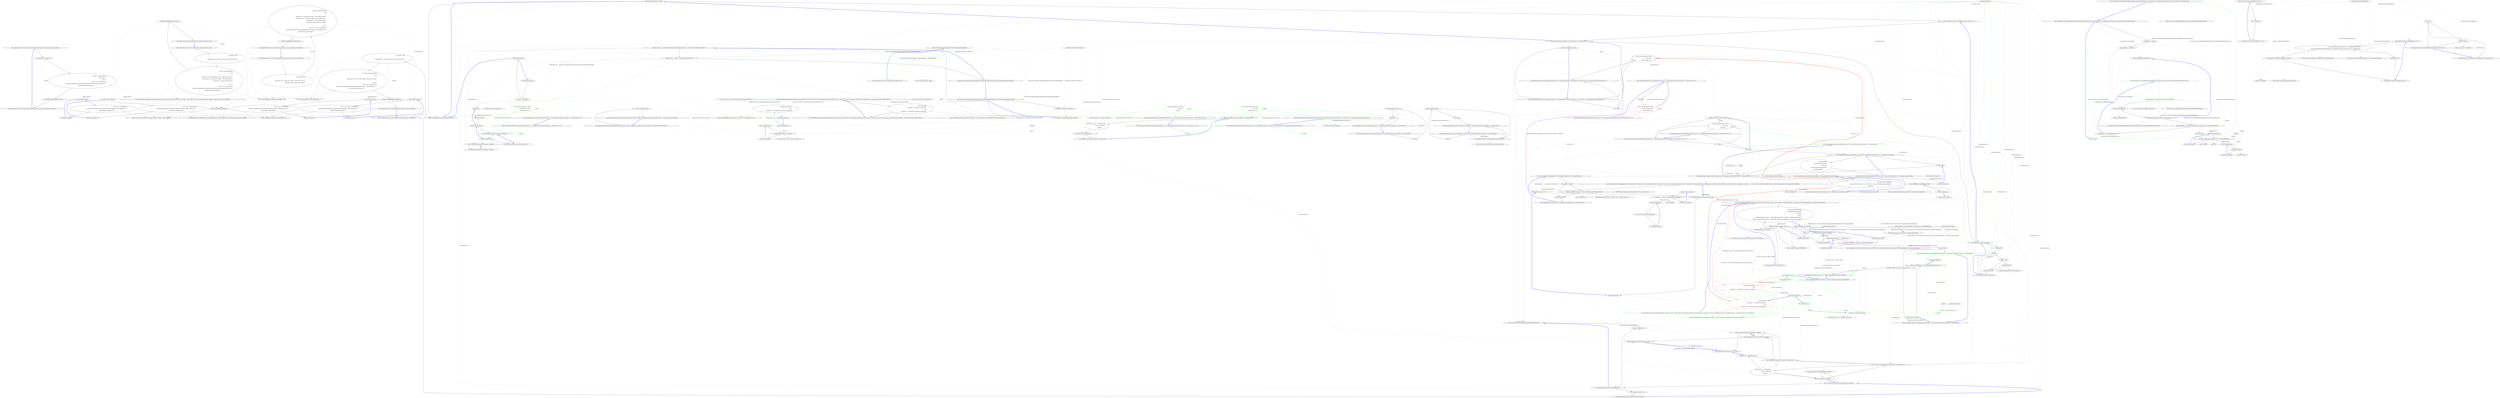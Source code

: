 digraph  {
n0 [label="Entry CommandLine.Tests.Unit.Core.SequenceTests.Partition_sequence_values_from_empty_token_sequence()", span="13-13", cluster="CommandLine.Tests.Unit.Core.SequenceTests.Partition_sequence_values_from_empty_token_sequence()"];
n1 [label="var expected = new Token[] { }", span="15-15", cluster="CommandLine.Tests.Unit.Core.SequenceTests.Partition_sequence_values_from_empty_token_sequence()"];
n2 [label="var result = Sequence.Partition(\r\n                new Token[] { },\r\n                name =>\r\n                    new[] { ''seq'' }.Contains(name)\r\n                        ? Maybe.Just(TypeDescriptor.Create(TypeDescriptorKind.Sequence, Maybe.Nothing<int>()))\r\n                        : Maybe.Nothing<TypeDescriptor>())", span="17-22", cluster="CommandLine.Tests.Unit.Core.SequenceTests.Partition_sequence_values_from_empty_token_sequence()"];
n3 [label="expected.ShouldAllBeEquivalentTo(result)", span="24-24", cluster="CommandLine.Tests.Unit.Core.SequenceTests.Partition_sequence_values_from_empty_token_sequence()"];
n5 [label="Entry CommandLine.Core.Sequence.Partition(System.Collections.Generic.IEnumerable<CommandLine.Core.Token>, System.Func<string, CommandLine.Infrastructure.Maybe<CommandLine.Core.TypeDescriptor>>)", span="11-11", cluster="CommandLine.Core.Sequence.Partition(System.Collections.Generic.IEnumerable<CommandLine.Core.Token>, System.Func<string, CommandLine.Infrastructure.Maybe<CommandLine.Core.TypeDescriptor>>)"];
n7 [label="Entry lambda expression", span="19-22", cluster="lambda expression"];
n4 [label="Exit CommandLine.Tests.Unit.Core.SequenceTests.Partition_sequence_values_from_empty_token_sequence()", span="13-13", cluster="CommandLine.Tests.Unit.Core.SequenceTests.Partition_sequence_values_from_empty_token_sequence()"];
n6 [label="Entry Unk.ShouldAllBeEquivalentTo", span="", cluster="Unk.ShouldAllBeEquivalentTo"];
n8 [label="new[] { ''seq'' }.Contains(name)\r\n                        ? Maybe.Just(TypeDescriptor.Create(TypeDescriptorKind.Sequence, Maybe.Nothing<int>()))\r\n                        : Maybe.Nothing<TypeDescriptor>()", span="20-22", cluster="lambda expression"];
n9 [label="Exit lambda expression", span="19-22", cluster="lambda expression"];
n10 [label="Entry System.Collections.Generic.IEnumerable<TSource>.Contains<TSource>(TSource)", span="0-0", cluster="System.Collections.Generic.IEnumerable<TSource>.Contains<TSource>(TSource)"];
n11 [label="Entry CommandLine.Infrastructure.Maybe.Nothing<T>()", span="63-63", cluster="CommandLine.Infrastructure.Maybe.Nothing<T>()"];
n12 [label="Entry CommandLine.Core.TypeDescriptor.Create(CommandLine.Core.TypeDescriptorKind, CommandLine.Infrastructure.Maybe<int>)", span="36-36", cluster="CommandLine.Core.TypeDescriptor.Create(CommandLine.Core.TypeDescriptorKind, CommandLine.Infrastructure.Maybe<int>)"];
n13 [label="Entry CommandLine.Infrastructure.Maybe.Just<T>(T)", span="68-68", cluster="CommandLine.Infrastructure.Maybe.Just<T>(T)"];
n14 [label="Entry CommandLine.Tests.Unit.Core.SequenceTests.Partition_sequence_values()", span="28-28", cluster="CommandLine.Tests.Unit.Core.SequenceTests.Partition_sequence_values()"];
n15 [label="var expected = new[]\r\n                {\r\n                    Token.Name(''seq''), Token.Value(''seqval0''), Token.Value(''seqval1'')\r\n                }", span="30-33", cluster="CommandLine.Tests.Unit.Core.SequenceTests.Partition_sequence_values()"];
n16 [label="var result = Sequence.Partition(\r\n                new[]\r\n                    {\r\n                        Token.Name(''str''), Token.Value(''strvalue''), Token.Value(''freevalue''),\r\n                        Token.Name(''seq''), Token.Value(''seqval0''), Token.Value(''seqval1''),\r\n                        Token.Name(''x''), Token.Value(''freevalue2'')\r\n                    },\r\n                name =>\r\n                    new[] { ''seq'' }.Contains(name)\r\n                        ? Maybe.Just(TypeDescriptor.Create(TypeDescriptorKind.Sequence, Maybe.Nothing<int>()))\r\n                        : Maybe.Nothing<TypeDescriptor>())", span="35-45", cluster="CommandLine.Tests.Unit.Core.SequenceTests.Partition_sequence_values()"];
n19 [label="Entry CommandLine.Core.Token.Name(string)", span="19-19", cluster="CommandLine.Core.Token.Name(string)"];
n20 [label="Entry CommandLine.Core.Token.Value(string)", span="24-24", cluster="CommandLine.Core.Token.Value(string)"];
n17 [label="expected.ShouldAllBeEquivalentTo(result)", span="47-47", cluster="CommandLine.Tests.Unit.Core.SequenceTests.Partition_sequence_values()"];
n21 [label="Entry lambda expression", span="42-45", cluster="lambda expression"];
n18 [label="Exit CommandLine.Tests.Unit.Core.SequenceTests.Partition_sequence_values()", span="28-28", cluster="CommandLine.Tests.Unit.Core.SequenceTests.Partition_sequence_values()"];
n22 [label="new[] { ''seq'' }.Contains(name)\r\n                        ? Maybe.Just(TypeDescriptor.Create(TypeDescriptorKind.Sequence, Maybe.Nothing<int>()))\r\n                        : Maybe.Nothing<TypeDescriptor>()", span="43-45", cluster="lambda expression"];
n23 [label="Exit lambda expression", span="42-45", cluster="lambda expression"];
n24 [label="Entry CommandLine.Tests.Unit.Core.SequenceTests.Partition_sequence_values_from_two_sequneces()", span="51-51", cluster="CommandLine.Tests.Unit.Core.SequenceTests.Partition_sequence_values_from_two_sequneces()"];
n25 [label="var expected = new[]\r\n                {\r\n                    Token.Name(''seq''), Token.Value(''seqval0''), Token.Value(''seqval1''),\r\n                    Token.Name(''seqb''), Token.Value(''seqbval0'')\r\n                }", span="53-57", cluster="CommandLine.Tests.Unit.Core.SequenceTests.Partition_sequence_values_from_two_sequneces()"];
n26 [label="var result = Sequence.Partition(\r\n                new[]\r\n                    {\r\n                        Token.Name(''str''), Token.Value(''strvalue''), Token.Value(''freevalue''),\r\n                        Token.Name(''seq''), Token.Value(''seqval0''), Token.Value(''seqval1''),\r\n                        Token.Name(''x''), Token.Value(''freevalue2''),\r\n                        Token.Name(''seqb''), Token.Value(''seqbval0'')\r\n                    },\r\n                name =>\r\n                    new[] { ''seq'', ''seqb'' }.Contains(name)\r\n                        ? Maybe.Just(TypeDescriptor.Create(TypeDescriptorKind.Sequence, Maybe.Nothing<int>()))\r\n                        : Maybe.Nothing<TypeDescriptor>())", span="59-70", cluster="CommandLine.Tests.Unit.Core.SequenceTests.Partition_sequence_values_from_two_sequneces()"];
n27 [label="expected.ShouldAllBeEquivalentTo(result)", span="72-72", cluster="CommandLine.Tests.Unit.Core.SequenceTests.Partition_sequence_values_from_two_sequneces()"];
n29 [label="Entry lambda expression", span="67-70", cluster="lambda expression"];
n28 [label="Exit CommandLine.Tests.Unit.Core.SequenceTests.Partition_sequence_values_from_two_sequneces()", span="51-51", cluster="CommandLine.Tests.Unit.Core.SequenceTests.Partition_sequence_values_from_two_sequneces()"];
n30 [label="new[] { ''seq'', ''seqb'' }.Contains(name)\r\n                        ? Maybe.Just(TypeDescriptor.Create(TypeDescriptorKind.Sequence, Maybe.Nothing<int>()))\r\n                        : Maybe.Nothing<TypeDescriptor>()", span="68-70", cluster="lambda expression"];
n31 [label="Exit lambda expression", span="67-70", cluster="lambda expression"];
n32 [label="Entry CommandLine.Tests.Unit.Core.SequenceTests.Partition_sequence_values_only()", span="76-76", cluster="CommandLine.Tests.Unit.Core.SequenceTests.Partition_sequence_values_only()"];
n33 [label="var expected = new[]\r\n                {\r\n                    Token.Name(''seq''), Token.Value(''seqval0''), Token.Value(''seqval1'')\r\n                }", span="78-81", cluster="CommandLine.Tests.Unit.Core.SequenceTests.Partition_sequence_values_only()"];
n34 [label="var result = Sequence.Partition(\r\n                new[]\r\n                    {\r\n                        Token.Name(''seq''), Token.Value(''seqval0''), Token.Value(''seqval1'')\r\n                    },\r\n                name =>\r\n                    new[] { ''seq'' }.Contains(name)\r\n                        ? Maybe.Just(TypeDescriptor.Create(TypeDescriptorKind.Sequence, Maybe.Nothing<int>()))\r\n                        : Maybe.Nothing<TypeDescriptor>())", span="83-91", cluster="CommandLine.Tests.Unit.Core.SequenceTests.Partition_sequence_values_only()"];
n35 [label="expected.ShouldAllBeEquivalentTo(result)", span="93-93", cluster="CommandLine.Tests.Unit.Core.SequenceTests.Partition_sequence_values_only()"];
n37 [label="Entry lambda expression", span="88-91", cluster="lambda expression"];
n36 [label="Exit CommandLine.Tests.Unit.Core.SequenceTests.Partition_sequence_values_only()", span="76-76", cluster="CommandLine.Tests.Unit.Core.SequenceTests.Partition_sequence_values_only()"];
n38 [label="new[] { ''seq'' }.Contains(name)\r\n                        ? Maybe.Just(TypeDescriptor.Create(TypeDescriptorKind.Sequence, Maybe.Nothing<int>()))\r\n                        : Maybe.Nothing<TypeDescriptor>()", span="89-91", cluster="lambda expression"];
n39 [label="Exit lambda expression", span="88-91", cluster="lambda expression"];
m0_4 [label="Exit CommandLine.Core.SpecificationProperty.SpecificationProperty(CommandLine.Core.Specification, System.Reflection.PropertyInfo, CommandLine.Infrastructure.Maybe<object>)", span="14-14", cluster="CommandLine.Core.SpecificationProperty.SpecificationProperty(CommandLine.Core.Specification, System.Reflection.PropertyInfo, CommandLine.Infrastructure.Maybe<object>)", file="NameLookup.cs"];
m0_20 [label="Entry Unk.Load", span="", cluster="Unk.Load", file="NameLookup.cs"];
m0_14 [label="Entry Ninject.Modules.CompiledModuleLoaderPlugin.LoadModules(System.Collections.Generic.IEnumerable<string>)", span="73-73", cluster="Ninject.Modules.CompiledModuleLoaderPlugin.LoadModules(System.Collections.Generic.IEnumerable<string>)", file="NameLookup.cs"];
m0_0 [label="Entry CommandLine.Core.SpecificationProperty.SpecificationProperty(CommandLine.Core.Specification, System.Reflection.PropertyInfo, CommandLine.Infrastructure.Maybe<object>)", span="14-14", cluster="CommandLine.Core.SpecificationProperty.SpecificationProperty(CommandLine.Core.Specification, System.Reflection.PropertyInfo, CommandLine.Infrastructure.Maybe<object>)", file="NameLookup.cs"];
m0_1 [label="this.property = property", span="16-16", cluster="CommandLine.Core.SpecificationProperty.SpecificationProperty(CommandLine.Core.Specification, System.Reflection.PropertyInfo, CommandLine.Infrastructure.Maybe<object>)", file="NameLookup.cs"];
m0_2 [label="this.specification = specification", span="17-17", cluster="CommandLine.Core.SpecificationProperty.SpecificationProperty(CommandLine.Core.Specification, System.Reflection.PropertyInfo, CommandLine.Infrastructure.Maybe<object>)", file="NameLookup.cs"];
m0_3 [label="this.value = value", span="18-18", cluster="CommandLine.Core.SpecificationProperty.SpecificationProperty(CommandLine.Core.Specification, System.Reflection.PropertyInfo, CommandLine.Infrastructure.Maybe<object>)", file="NameLookup.cs", color=green, community=0];
m0_5 [label="Entry CompiledModuleLoaderPlugin.cstr", span="", cluster="CompiledModuleLoaderPlugin.cstr", file="NameLookup.cs"];
m0_6 [label="Entry Ninject.Tests.Unit.CompiledModuleLoaderPluginTests.WhenLoadModulesIsCalled.CallsLoadMethodOnKernelWithAssemblies()", span="29-29", cluster="Ninject.Tests.Unit.CompiledModuleLoaderPluginTests.WhenLoadModulesIsCalled.CallsLoadMethodOnKernelWithAssemblies()", color=green, community=0, file="NameLookup.cs"];
m0_7 [label="Assembly expected = Assembly.Load(''Ninject.Tests.TestModule'')", span="31-31", cluster="Ninject.Tests.Unit.CompiledModuleLoaderPluginTests.WhenLoadModulesIsCalled.CallsLoadMethodOnKernelWithAssemblies()", color=green, community=0, file="NameLookup.cs"];
m0_8 [label="expected.ShouldNotBeNull()", span="32-32", cluster="Ninject.Tests.Unit.CompiledModuleLoaderPluginTests.WhenLoadModulesIsCalled.CallsLoadMethodOnKernelWithAssemblies()", file="NameLookup.cs"];
m0_9 [label="loaderPlugin.LoadModules(new[] { assemblyFilename })", span="34-34", cluster="Ninject.Tests.Unit.CompiledModuleLoaderPluginTests.WhenLoadModulesIsCalled.CallsLoadMethodOnKernelWithAssemblies()", file="NameLookup.cs"];
m0_13 [label="Entry Unk.ShouldNotBeNull", span="", cluster="Unk.ShouldNotBeNull", file="NameLookup.cs"];
m0_24 [label="Entry Unk.Contains", span="", cluster="Unk.Contains", file="NameLookup.cs"];
m0_21 [label="Entry lambda expression", span="36-36", cluster="lambda expression", file="NameLookup.cs"];
m0_17 [label="x.Load(It.Is<IEnumerable<Assembly>>(p => p.Contains(expected)))", span="36-36", cluster="lambda expression", file="NameLookup.cs"];
m0_22 [label="p.Contains(expected)", span="36-36", cluster="lambda expression", file="NameLookup.cs"];
m0_16 [label="Entry lambda expression", span="36-36", cluster="lambda expression", file="NameLookup.cs"];
m0_18 [label="Exit lambda expression", span="36-36", cluster="lambda expression", file="NameLookup.cs"];
m0_23 [label="Exit lambda expression", span="36-36", cluster="lambda expression", file="NameLookup.cs"];
m0_19 [label="Entry Unk.>", span="", cluster="Unk.>", file="NameLookup.cs"];
m0_10 [label="kernelMock.Verify(x => x.Load(It.Is<IEnumerable<Assembly>>(p => p.Contains(expected))))", span="36-36", cluster="Ninject.Tests.Unit.CompiledModuleLoaderPluginTests.WhenLoadModulesIsCalled.CallsLoadMethodOnKernelWithAssemblies()", file="NameLookup.cs"];
m0_11 [label="CommandLine.Core.SpecificationProperty", span="", cluster="Ninject.Tests.Unit.CompiledModuleLoaderPluginTests.WhenLoadModulesIsCalled.CallsLoadMethodOnKernelWithAssemblies()", file="NameLookup.cs"];
m0_12 [label="Entry System.Reflection.Assembly.Load(string)", span="0-0", cluster="System.Reflection.Assembly.Load(string)", file="NameLookup.cs"];
m0_15 [label="Entry Unk.Verify", span="", cluster="Unk.Verify", file="NameLookup.cs"];
m0_25 [label="Ninject.Tests.Unit.CompiledModuleLoaderPluginTests.CompiledModuleLoaderPluginContext", span="", file="NameLookup.cs"];
m0_26 [label="Ninject.Tests.Unit.CompiledModuleLoaderPluginTests.WhenLoadModulesIsCalled", span="", file="NameLookup.cs"];
m0_27 [label=expected, span="", file="NameLookup.cs"];
m1_19 [label="m.Kernel == this.Kernel", span="22-22", cluster="lambda expression", file="ParserTests.cs"];
m1_20 [label="Exit lambda expression", span="22-22", cluster="lambda expression", file="ParserTests.cs"];
m1_11 [label="Exit CommandLine.Infrastructure.Nothing<T>.Nothing()", span="42-42", cluster="CommandLine.Infrastructure.Nothing<T>.Nothing()", file="ParserTests.cs"];
m1_13 [label="this.value = value", span="52-52", cluster="CommandLine.Infrastructure.Just<T>.Just(T)", file="ParserTests.cs"];
m1_44 [label="Entry CommandLine.Infrastructure.MaybeExtensions.Select<TSource, TResult>(CommandLine.Infrastructure.Maybe<TSource>, System.Func<TSource, TResult>)", span="120-120", cluster="CommandLine.Infrastructure.MaybeExtensions.Select<TSource, TResult>(CommandLine.Infrastructure.Maybe<TSource>, System.Func<TSource, TResult>)", file="ParserTests.cs"];
m1_45 [label="return maybe.Map(selector);", span="123-123", cluster="CommandLine.Infrastructure.MaybeExtensions.Select<TSource, TResult>(CommandLine.Infrastructure.Maybe<TSource>, System.Func<TSource, TResult>)", file="ParserTests.cs"];
m1_46 [label="Exit CommandLine.Infrastructure.MaybeExtensions.Select<TSource, TResult>(CommandLine.Infrastructure.Maybe<TSource>, System.Func<TSource, TResult>)", span="120-120", cluster="CommandLine.Infrastructure.MaybeExtensions.Select<TSource, TResult>(CommandLine.Infrastructure.Maybe<TSource>, System.Func<TSource, TResult>)", file="ParserTests.cs"];
m1_12 [label="Entry Unk.All", span="", cluster="Unk.All", file="ParserTests.cs"];
m1_14 [label="Entry lambda expression", span="21-21", cluster="lambda expression", file="ParserTests.cs"];
m1_47 [label="Entry CommandLine.Infrastructure.Maybe<T1>.Map<T1, T2>(System.Func<T1, T2>)", span="95-95", cluster="CommandLine.Infrastructure.Maybe<T1>.Map<T1, T2>(System.Func<T1, T2>)", file="ParserTests.cs"];
m1_6 [label="Entry CommandLine.Infrastructure.Maybe<T>.MatchJust(out T)", span="31-31", cluster="CommandLine.Infrastructure.Maybe<T>.MatchJust(out T)", file="ParserTests.cs"];
m1_8 [label="return this.Tag == MaybeType.Just;", span="36-36", cluster="CommandLine.Infrastructure.Maybe<T>.MatchJust(out T)", file="ParserTests.cs"];
m1_3 [label="modules.Select(m => m.GetType().FullName).Should().BeEquivalentTo(new[] { ''Ninject.Tests.TestModules.TestModule'' })", span="21-21", cluster="Ninject.Tests.Integration.ModuleLoadingTests.WhenLoadIsCalledWithFileName.ModulesContainedInAssembliesAreLoaded()", file="ParserTests.cs"];
m1_4 [label="modules.All(m => m.Kernel == this.Kernel).Should().BeTrue()", span="22-22", cluster="Ninject.Tests.Integration.ModuleLoadingTests.WhenLoadIsCalledWithFileName.ModulesContainedInAssembliesAreLoaded()", file="ParserTests.cs"];
m1_5 [label="Exit Ninject.Tests.Integration.ModuleLoadingTests.WhenLoadIsCalledWithFileName.ModulesContainedInAssembliesAreLoaded()", span="15-15", cluster="Ninject.Tests.Integration.ModuleLoadingTests.WhenLoadIsCalledWithFileName.ModulesContainedInAssembliesAreLoaded()", file="ParserTests.cs"];
m1_21 [label="Ninject.Tests.Integration.ModuleLoadingTests.WhenLoadIsCalledWithFileName", span="", cluster="CommandLine.Infrastructure.MaybeExtensions.ToMaybe<T>(T)", file="ParserTests.cs"];
m1_22 [label="return object.Equals(value, default(T)) ? Maybe.Nothing<T>() : Maybe.Just(value);", span="84-84", cluster="CommandLine.Infrastructure.MaybeExtensions.ToMaybe<T>(T)", color=green, community=0, file="ParserTests.cs"];
m1_23 [label="Exit CommandLine.Infrastructure.MaybeExtensions.ToMaybe<T>(T)", span="82-82", cluster="CommandLine.Infrastructure.MaybeExtensions.ToMaybe<T>(T)", file="ParserTests.cs"];
m1_43 [label="Entry System.Action<T>.Invoke(T)", span="0-0", cluster="System.Action<T>.Invoke(T)", file="ParserTests.cs"];
m1_7 [label="value = this.Tag == MaybeType.Just\r\n                ? ((Just<T>)this).Value\r\n                : default(T)", span="33-35", cluster="CommandLine.Infrastructure.Maybe<T>.MatchJust(out T)", file="ParserTests.cs"];
m1_29 [label="Entry System.Func<T, TResult>.Invoke(T)", span="0-0", cluster="System.Func<T, TResult>.Invoke(T)", file="ParserTests.cs"];
m1_65 [label="Entry System.ArgumentException.ArgumentException(string)", span="0-0", cluster="System.ArgumentException.ArgumentException(string)", file="ParserTests.cs"];
m1_48 [label="Entry CommandLine.Infrastructure.MaybeExtensions.SelectMany<TSource, TValue, TResult>(CommandLine.Infrastructure.Maybe<TSource>, System.Func<TSource, CommandLine.Infrastructure.Maybe<TValue>>, System.Func<TSource, TValue, TResult>)", span="126-126", cluster="CommandLine.Infrastructure.MaybeExtensions.SelectMany<TSource, TValue, TResult>(CommandLine.Infrastructure.Maybe<TSource>, System.Func<TSource, CommandLine.Infrastructure.Maybe<TValue>>, System.Func<TSource, TValue, TResult>)", file="ParserTests.cs"];
m1_49 [label="return maybe.Bind(\r\n                sourceValue => valueSelector(sourceValue)\r\n                    .Map(\r\n                        resultValue => resultSelector(sourceValue, resultValue)));", span="131-134", cluster="CommandLine.Infrastructure.MaybeExtensions.SelectMany<TSource, TValue, TResult>(CommandLine.Infrastructure.Maybe<TSource>, System.Func<TSource, CommandLine.Infrastructure.Maybe<TValue>>, System.Func<TSource, TValue, TResult>)", file="ParserTests.cs"];
m1_50 [label="Exit CommandLine.Infrastructure.MaybeExtensions.SelectMany<TSource, TValue, TResult>(CommandLine.Infrastructure.Maybe<TSource>, System.Func<TSource, CommandLine.Infrastructure.Maybe<TValue>>, System.Func<TSource, TValue, TResult>)", span="126-126", cluster="CommandLine.Infrastructure.MaybeExtensions.SelectMany<TSource, TValue, TResult>(CommandLine.Infrastructure.Maybe<TSource>, System.Func<TSource, CommandLine.Infrastructure.Maybe<TValue>>, System.Func<TSource, TValue, TResult>)", file="ParserTests.cs"];
m1_55 [label="Entry lambda expression", span="134-134", cluster="lambda expression", file="ParserTests.cs"];
m1_18 [label="Entry lambda expression", span="22-22", cluster="lambda expression", file="ParserTests.cs"];
m1_15 [label="Entry CommandLine.Infrastructure.Maybe.Nothing<T>()", span="66-66", cluster="CommandLine.Infrastructure.Maybe.Nothing<T>()", file="ParserTests.cs"];
m1_16 [label="return new Nothing<T>();", span="68-68", cluster="CommandLine.Infrastructure.Maybe.Nothing<T>()", file="ParserTests.cs"];
m1_53 [label="valueSelector(sourceValue)\r\n                    .Map(\r\n                        resultValue => resultSelector(sourceValue, resultValue))", span="132-134", cluster="lambda expression", file="ParserTests.cs"];
m1_52 [label="Entry lambda expression", span="132-134", cluster="lambda expression", file="ParserTests.cs"];
m1_54 [label="Exit lambda expression", span="132-134", cluster="lambda expression", file="ParserTests.cs"];
m1_56 [label="resultSelector(sourceValue, resultValue)", span="134-134", cluster="lambda expression", file="ParserTests.cs"];
m1_57 [label="Exit lambda expression", span="134-134", cluster="lambda expression", file="ParserTests.cs"];
m1_17 [label="Exit CommandLine.Infrastructure.Maybe.Nothing<T>()", span="66-66", cluster="CommandLine.Infrastructure.Maybe.Nothing<T>()", file="ParserTests.cs"];
m1_0 [label="Entry Ninject.Tests.Integration.ModuleLoadingTests.WhenLoadIsCalledWithFileName.ModulesContainedInAssembliesAreLoaded()", span="15-15", cluster="Ninject.Tests.Integration.ModuleLoadingTests.WhenLoadIsCalledWithFileName.ModulesContainedInAssembliesAreLoaded()", file="ParserTests.cs"];
m1_1 [label="this.Kernel.Load(this.ModuleFilename)", span="17-17", cluster="Ninject.Tests.Integration.ModuleLoadingTests.WhenLoadIsCalledWithFileName.ModulesContainedInAssembliesAreLoaded()", file="ParserTests.cs"];
m1_2 [label="var modules = this.Kernel.GetModules().ToArray()", span="19-19", cluster="Ninject.Tests.Integration.ModuleLoadingTests.WhenLoadIsCalledWithFileName.ModulesContainedInAssembliesAreLoaded()", file="ParserTests.cs"];
m1_10 [label="Entry CommandLine.Infrastructure.Nothing<T>.Nothing()", span="42-42", cluster="CommandLine.Infrastructure.Nothing<T>.Nothing()", file="ParserTests.cs"];
m1_30 [label="Entry CommandLine.Infrastructure.MaybeExtensions.Map<T1, T2>(CommandLine.Infrastructure.Maybe<T1>, System.Func<T1, T2>)", span="95-95", cluster="CommandLine.Infrastructure.MaybeExtensions.Map<T1, T2>(CommandLine.Infrastructure.Maybe<T1>, System.Func<T1, T2>)", file="ParserTests.cs"];
m1_31 [label="T1 value1", span="97-97", cluster="CommandLine.Infrastructure.MaybeExtensions.Map<T1, T2>(CommandLine.Infrastructure.Maybe<T1>, System.Func<T1, T2>)", color=green, community=0, file="ParserTests.cs"];
m1_32 [label="return maybe.MatchJust(out value1)\r\n                ? Maybe.Just(func(value1))\r\n                : Maybe.Nothing<T2>();", span="98-100", cluster="CommandLine.Infrastructure.MaybeExtensions.Map<T1, T2>(CommandLine.Infrastructure.Maybe<T1>, System.Func<T1, T2>)", color=green, community=0, file="ParserTests.cs"];
m1_33 [label="Exit CommandLine.Infrastructure.MaybeExtensions.Map<T1, T2>(CommandLine.Infrastructure.Maybe<T1>, System.Func<T1, T2>)", span="95-95", cluster="CommandLine.Infrastructure.MaybeExtensions.Map<T1, T2>(CommandLine.Infrastructure.Maybe<T1>, System.Func<T1, T2>)", file="ParserTests.cs"];
m1_9 [label="Exit CommandLine.Infrastructure.Maybe<T>.MatchJust(out T)", span="31-31", cluster="CommandLine.Infrastructure.Maybe<T>.MatchJust(out T)", file="ParserTests.cs"];
m1_38 [label="Entry CommandLine.Infrastructure.MaybeExtensions.Do<T>(CommandLine.Infrastructure.Maybe<T>, System.Action<T>)", span="111-111", cluster="CommandLine.Infrastructure.MaybeExtensions.Do<T>(CommandLine.Infrastructure.Maybe<T>, System.Action<T>)", file="ParserTests.cs"];
m1_40 [label="maybe.MatchJust(out value)", span="114-114", cluster="CommandLine.Infrastructure.MaybeExtensions.Do<T>(CommandLine.Infrastructure.Maybe<T>, System.Action<T>)", file="ParserTests.cs"];
m1_39 [label="T value", span="113-113", cluster="CommandLine.Infrastructure.MaybeExtensions.Do<T>(CommandLine.Infrastructure.Maybe<T>, System.Action<T>)", file="ParserTests.cs"];
m1_41 [label="action(value)", span="116-116", cluster="CommandLine.Infrastructure.MaybeExtensions.Do<T>(CommandLine.Infrastructure.Maybe<T>, System.Action<T>)", file="ParserTests.cs"];
m1_42 [label="Exit CommandLine.Infrastructure.MaybeExtensions.Do<T>(CommandLine.Infrastructure.Maybe<T>, System.Action<T>)", span="111-111", cluster="CommandLine.Infrastructure.MaybeExtensions.Do<T>(CommandLine.Infrastructure.Maybe<T>, System.Action<T>)", file="ParserTests.cs"];
m1_24 [label="Entry object.Equals(object, object)", span="0-0", cluster="object.Equals(object, object)", file="ParserTests.cs"];
m1_51 [label="Entry CommandLine.Infrastructure.Maybe<T1>.Bind<T1, T2>(System.Func<T1, CommandLine.Infrastructure.Maybe<T2>>)", span="87-87", cluster="CommandLine.Infrastructure.Maybe<T1>.Bind<T1, T2>(System.Func<T1, CommandLine.Infrastructure.Maybe<T2>>)", file="ParserTests.cs"];
m1_34 [label="Entry CommandLine.Infrastructure.MaybeExtensions.Return<T1, T2>(CommandLine.Infrastructure.Maybe<T1>, System.Func<T1, T2>, T2)", span="103-103", cluster="CommandLine.Infrastructure.MaybeExtensions.Return<T1, T2>(CommandLine.Infrastructure.Maybe<T1>, System.Func<T1, T2>, T2)", file="ParserTests.cs"];
m1_35 [label="T1 value1", span="105-105", cluster="CommandLine.Infrastructure.MaybeExtensions.Return<T1, T2>(CommandLine.Infrastructure.Maybe<T1>, System.Func<T1, T2>, T2)", color=green, community=0, file="ParserTests.cs"];
m1_36 [label="return maybe.MatchJust(out value1)\r\n                ? func(value1)\r\n                : noneValue;", span="106-108", cluster="CommandLine.Infrastructure.MaybeExtensions.Return<T1, T2>(CommandLine.Infrastructure.Maybe<T1>, System.Func<T1, T2>, T2)", color=green, community=0, file="ParserTests.cs"];
m1_37 [label="Exit CommandLine.Infrastructure.MaybeExtensions.Return<T1, T2>(CommandLine.Infrastructure.Maybe<T1>, System.Func<T1, T2>, T2)", span="103-103", cluster="CommandLine.Infrastructure.MaybeExtensions.Return<T1, T2>(CommandLine.Infrastructure.Maybe<T1>, System.Func<T1, T2>, T2)", file="ParserTests.cs"];
m1_59 [label="Entry CommandLine.Infrastructure.MaybeExtensions.FromJust<T>(CommandLine.Infrastructure.Maybe<T>, System.Exception)", span="137-137", cluster="CommandLine.Infrastructure.MaybeExtensions.FromJust<T>(CommandLine.Infrastructure.Maybe<T>, System.Exception)", file="ParserTests.cs"];
m1_61 [label="maybe.MatchJust(out value)", span="140-140", cluster="CommandLine.Infrastructure.MaybeExtensions.FromJust<T>(CommandLine.Infrastructure.Maybe<T>, System.Exception)", file="ParserTests.cs"];
m1_60 [label="T value", span="139-139", cluster="CommandLine.Infrastructure.MaybeExtensions.FromJust<T>(CommandLine.Infrastructure.Maybe<T>, System.Exception)", file="ParserTests.cs"];
m1_62 [label="return value;", span="142-142", cluster="CommandLine.Infrastructure.MaybeExtensions.FromJust<T>(CommandLine.Infrastructure.Maybe<T>, System.Exception)", file="ParserTests.cs"];
m1_63 [label="throw exceptionToThrow ?? new ArgumentException(''Value empty.'');", span="144-144", cluster="CommandLine.Infrastructure.MaybeExtensions.FromJust<T>(CommandLine.Infrastructure.Maybe<T>, System.Exception)", file="ParserTests.cs"];
m1_64 [label="Exit CommandLine.Infrastructure.MaybeExtensions.FromJust<T>(CommandLine.Infrastructure.Maybe<T>, System.Exception)", span="137-137", cluster="CommandLine.Infrastructure.MaybeExtensions.FromJust<T>(CommandLine.Infrastructure.Maybe<T>, System.Exception)", file="ParserTests.cs"];
m1_25 [label="Entry CommandLine.Infrastructure.MaybeExtensions.Bind<T1, T2>(CommandLine.Infrastructure.Maybe<T1>, System.Func<T1, CommandLine.Infrastructure.Maybe<T2>>)", span="87-87", cluster="CommandLine.Infrastructure.MaybeExtensions.Bind<T1, T2>(CommandLine.Infrastructure.Maybe<T1>, System.Func<T1, CommandLine.Infrastructure.Maybe<T2>>)", file="ParserTests.cs"];
m1_26 [label="T1 value1", span="89-89", cluster="CommandLine.Infrastructure.MaybeExtensions.Bind<T1, T2>(CommandLine.Infrastructure.Maybe<T1>, System.Func<T1, CommandLine.Infrastructure.Maybe<T2>>)", color=green, community=0, file="ParserTests.cs"];
m1_27 [label="return maybe.MatchJust(out value1)\r\n                ? func(value1)\r\n                : Maybe.Nothing<T2>();", span="90-92", cluster="CommandLine.Infrastructure.MaybeExtensions.Bind<T1, T2>(CommandLine.Infrastructure.Maybe<T1>, System.Func<T1, CommandLine.Infrastructure.Maybe<T2>>)", color=green, community=0, file="ParserTests.cs"];
m1_28 [label="Exit CommandLine.Infrastructure.MaybeExtensions.Bind<T1, T2>(CommandLine.Infrastructure.Maybe<T1>, System.Func<T1, CommandLine.Infrastructure.Maybe<T2>>)", span="87-87", cluster="CommandLine.Infrastructure.MaybeExtensions.Bind<T1, T2>(CommandLine.Infrastructure.Maybe<T1>, System.Func<T1, CommandLine.Infrastructure.Maybe<T2>>)", file="ParserTests.cs"];
m1_58 [label="Entry System.Func<T1, T2, TResult>.Invoke(T1, T2)", span="0-0", cluster="System.Func<T1, T2, TResult>.Invoke(T1, T2)", file="ParserTests.cs"];
m1_72 [label="CommandLine.Infrastructure.Maybe<T>", span="", file="ParserTests.cs"];
m1_74 [label="System.Func<TSource, CommandLine.Infrastructure.Maybe<TValue>>", span="", file="ParserTests.cs"];
m1_75 [label="System.Func<TSource, TValue, TResult>", span="", file="ParserTests.cs"];
m1_73 [label="CommandLine.Infrastructure.Just<T>", span="", file="ParserTests.cs"];
m1_76 [label=TSource, span="", file="ParserTests.cs"];
m2_9 [label="Entry Ninject.Activation.InstanceReference.As<T>()", span="59-59", cluster="Ninject.Activation.InstanceReference.As<T>()", file="SentenceBuilder.cs"];
m2_10 [label="return (T)Instance;", span="61-61", cluster="Ninject.Activation.InstanceReference.As<T>()", file="SentenceBuilder.cs"];
m2_11 [label="Exit Ninject.Activation.InstanceReference.As<T>()", span="59-59", cluster="Ninject.Activation.InstanceReference.As<T>()", file="SentenceBuilder.cs"];
m2_12 [label="Entry Ninject.Activation.InstanceReference.IfInstanceIs<T>(System.Action<T>)", span="69-69", cluster="Ninject.Activation.InstanceReference.IfInstanceIs<T>(System.Action<T>)", file="SentenceBuilder.cs"];
m2_13 [label="this.Is<T>()", span="71-71", cluster="Ninject.Activation.InstanceReference.IfInstanceIs<T>(System.Action<T>)", file="SentenceBuilder.cs"];
m2_14 [label="action((T)Instance)", span="72-72", cluster="Ninject.Activation.InstanceReference.IfInstanceIs<T>(System.Action<T>)", file="SentenceBuilder.cs"];
m2_15 [label="Exit Ninject.Activation.InstanceReference.IfInstanceIs<T>(System.Action<T>)", span="69-69", cluster="Ninject.Activation.InstanceReference.IfInstanceIs<T>(System.Action<T>)", file="SentenceBuilder.cs"];
m2_0 [label="Entry Ninject.Activation.InstanceReference.Is<T>()", span="34-34", cluster="Ninject.Activation.InstanceReference.Is<T>()", file="SentenceBuilder.cs"];
m2_1 [label="System.Runtime.Remoting.RemotingServices.IsTransparentProxy(Instance)\r\n                && System.Runtime.Remoting.RemotingServices.GetRealProxy(Instance).GetType().Name == ''RemotingProxy''", span="37-38", cluster="Ninject.Activation.InstanceReference.Is<T>()", file="SentenceBuilder.cs"];
m2_2 [label="return typeof(T).IsAssignableFrom(Instance.GetType());", span="44-44", cluster="Ninject.Activation.InstanceReference.Is<T>()", file="SentenceBuilder.cs"];
m2_3 [label="return Instance is T;", span="51-51", cluster="Ninject.Activation.InstanceReference.Is<T>()", file="SentenceBuilder.cs"];
m2_4 [label="Exit Ninject.Activation.InstanceReference.Is<T>()", span="34-34", cluster="Ninject.Activation.InstanceReference.Is<T>()", file="SentenceBuilder.cs"];
m2_6 [label="Entry System.Runtime.Remoting.RemotingServices.GetRealProxy(object)", span="0-0", cluster="System.Runtime.Remoting.RemotingServices.GetRealProxy(object)", file="SentenceBuilder.cs"];
m2_7 [label="Entry object.GetType()", span="0-0", cluster="object.GetType()", file="SentenceBuilder.cs"];
m2_16 [label="Entry System.Action<T>.Invoke(T)", span="0-0", cluster="System.Action<T>.Invoke(T)", file="SentenceBuilder.cs"];
m2_8 [label="Entry System.Type.IsAssignableFrom(System.Type)", span="0-0", cluster="System.Type.IsAssignableFrom(System.Type)", file="SentenceBuilder.cs"];
m2_5 [label="Entry System.Runtime.Remoting.RemotingServices.IsTransparentProxy(object)", span="0-0", cluster="System.Runtime.Remoting.RemotingServices.IsTransparentProxy(object)", file="SentenceBuilder.cs"];
m2_17 [label="Ninject.Activation.InstanceReference", span="", file="SentenceBuilder.cs"];
m4_19 [label="Exit CommandLine.Parser.Parser(CommandLine.ParserSettings)", span="45-45", cluster="CommandLine.Parser.Parser(CommandLine.ParserSettings)", file="Tokenizer.cs"];
m4_20 [label="Entry CommandLine.Parser.~Parser()", span="54-54", cluster="CommandLine.Parser.~Parser()", file="Tokenizer.cs"];
m4_69 [label="Exit CommandLine.Parser.Dispose()", span="148-148", cluster="CommandLine.Parser.Dispose()", file="Tokenizer.cs"];
m4_70 [label="Entry System.GC.SuppressFinalize(object)", span="0-0", cluster="System.GC.SuppressFinalize(object)", file="Tokenizer.cs"];
m4_71 [label="return settings.EnableDashDash\r\n                ? Tokenizer.PreprocessDashDash(\r\n                        arguments,\r\n                        args =>\r\n                            Tokenizer.Tokenize(args, name => NameLookup.Contains(name, optionSpecs, settings.NameComparer)))\r\n                : Tokenizer.Tokenize(arguments, name => NameLookup.Contains(name, optionSpecs, settings.NameComparer));", span="160-165", cluster="CommandLine.Parser.Tokenize(System.Collections.Generic.IEnumerable<string>, System.Collections.Generic.IEnumerable<CommandLine.Core.OptionSpecification>, CommandLine.ParserSettings)", file="Tokenizer.cs"];
m4_44 [label="Entry CommandLine.Core.InstanceBuilder.Build<T>(System.Func<T>, System.Func<System.Collections.Generic.IEnumerable<string>, System.Collections.Generic.IEnumerable<CommandLine.Core.OptionSpecification>, CommandLine.Core.StatePair<System.Collections.Generic.IEnumerable<CommandLine.Core.Token>>>, System.Collections.Generic.IEnumerable<string>, System.StringComparer, System.Globalization.CultureInfo)", span="33-33", cluster="CommandLine.Core.InstanceBuilder.Build<T>(System.Func<T>, System.Func<System.Collections.Generic.IEnumerable<string>, System.Collections.Generic.IEnumerable<CommandLine.Core.OptionSpecification>, CommandLine.Core.StatePair<System.Collections.Generic.IEnumerable<CommandLine.Core.Token>>>, System.Collections.Generic.IEnumerable<string>, System.StringComparer, System.Globalization.CultureInfo)", file="Tokenizer.cs"];
m4_45 [label="Entry lambda expression", span="110-110", cluster="lambda expression", file="Tokenizer.cs"];
m4_46 [label="Tokenize(arguments, optionSpecs, this.settings)", span="110-110", cluster="lambda expression", file="Tokenizer.cs"];
m4_29 [label="Entry System.Func<T, TResult>.Invoke(T)", span="0-0", cluster="System.Func<T, TResult>.Invoke(T)", file="Tokenizer.cs"];
m4_38 [label="Entry CommandLine.Infrastructure.MaybeExtensions.Do<T>(CommandLine.Infrastructure.Maybe<T>, System.Action<T>)", span="111-111", cluster="CommandLine.Infrastructure.MaybeExtensions.Do<T>(CommandLine.Infrastructure.Maybe<T>, System.Action<T>)", color=green, community=0, file="Tokenizer.cs"];
m4_36 [label="return maybe.MatchJust(out value1)\r\n                ? func(value1)\r\n                : noneValue;", span="106-108", cluster="CommandLine.Infrastructure.MaybeExtensions.Return<T1, T2>(CommandLine.Infrastructure.Maybe<T1>, System.Func<T1, T2>, T2)", file="Tokenizer.cs"];
m4_34 [label="Entry CommandLine.Infrastructure.MaybeExtensions.Return<T1, T2>(CommandLine.Infrastructure.Maybe<T1>, System.Func<T1, T2>, T2)", span="103-103", cluster="CommandLine.Infrastructure.MaybeExtensions.Return<T1, T2>(CommandLine.Infrastructure.Maybe<T1>, System.Func<T1, T2>, T2)", file="Tokenizer.cs"];
m4_37 [label="Exit CommandLine.Infrastructure.MaybeExtensions.Return<T1, T2>(CommandLine.Infrastructure.Maybe<T1>, System.Func<T1, T2>, T2)", span="103-103", cluster="CommandLine.Infrastructure.MaybeExtensions.Return<T1, T2>(CommandLine.Infrastructure.Maybe<T1>, System.Func<T1, T2>, T2)", file="Tokenizer.cs"];
m4_35 [label="T1 value1", span="105-105", cluster="CommandLine.Infrastructure.MaybeExtensions.Return<T1, T2>(CommandLine.Infrastructure.Maybe<T1>, System.Func<T1, T2>, T2)", file="Tokenizer.cs"];
m4_39 [label="T value", span="113-113", cluster="CommandLine.Infrastructure.MaybeExtensions.Do<T>(CommandLine.Infrastructure.Maybe<T>, System.Action<T>)", file="Tokenizer.cs"];
m4_8 [label="return this.Tag == MaybeType.Just;", span="36-36", cluster="CommandLine.Infrastructure.Maybe<T>.MatchJust(out T)", file="Tokenizer.cs"];
m4_11 [label="Exit CommandLine.Infrastructure.Nothing<T>.Nothing()", span="42-42", cluster="CommandLine.Infrastructure.Nothing<T>.Nothing()", file="Tokenizer.cs"];
m4_12 [label="Entry CommandLine.Infrastructure.Just<T>.Just(T)", span="49-49", cluster="CommandLine.Infrastructure.Just<T>.Just(T)", file="Tokenizer.cs"];
m4_13 [label="this.value = value", span="52-52", cluster="CommandLine.Infrastructure.Just<T>.Just(T)", file="Tokenizer.cs"];
m4_10 [label="Entry CommandLine.Infrastructure.Nothing<T>.Nothing()", span="42-42", cluster="CommandLine.Infrastructure.Nothing<T>.Nothing()", file="Tokenizer.cs"];
m4_9 [label="Exit CommandLine.Infrastructure.Maybe<T>.MatchJust(out T)", span="31-31", cluster="CommandLine.Infrastructure.Maybe<T>.MatchJust(out T)", file="Tokenizer.cs"];
m4_14 [label="Exit CommandLine.Infrastructure.Just<T>.Just(T)", span="49-49", cluster="CommandLine.Infrastructure.Just<T>.Just(T)", file="Tokenizer.cs"];
m4_47 [label="Exit lambda expression", span="110-110", cluster="lambda expression", file="Tokenizer.cs"];
m4_21 [label="Entry CommandLine.Infrastructure.MaybeExtensions.ToMaybe<T>(T)", span="82-82", cluster="CommandLine.Infrastructure.MaybeExtensions.ToMaybe<T>(T)", file="Tokenizer.cs"];
m4_22 [label="return object.Equals(value, default(T)) ? Maybe.Nothing<T>() : Maybe.Just(value);", span="84-84", cluster="CommandLine.Infrastructure.MaybeExtensions.ToMaybe<T>(T)", file="Tokenizer.cs"];
m4_49 [label="return maybe.Bind(\r\n                sourceValue => valueSelector(sourceValue)\r\n                    .Map(\r\n                        resultValue => resultSelector(sourceValue, resultValue)));", span="131-134", cluster="CommandLine.Infrastructure.MaybeExtensions.SelectMany<TSource, TValue, TResult>(CommandLine.Infrastructure.Maybe<TSource>, System.Func<TSource, CommandLine.Infrastructure.Maybe<TValue>>, System.Func<TSource, TValue, TResult>)", file="Tokenizer.cs", color=red, community=0];
m4_50 [label="Exit CommandLine.Infrastructure.MaybeExtensions.SelectMany<TSource, TValue, TResult>(CommandLine.Infrastructure.Maybe<TSource>, System.Func<TSource, CommandLine.Infrastructure.Maybe<TValue>>, System.Func<TSource, TValue, TResult>)", span="126-126", cluster="CommandLine.Infrastructure.MaybeExtensions.SelectMany<TSource, TValue, TResult>(CommandLine.Infrastructure.Maybe<TSource>, System.Func<TSource, CommandLine.Infrastructure.Maybe<TValue>>, System.Func<TSource, TValue, TResult>)", color=green, community=0, file="Tokenizer.cs"];
m4_51 [label="Entry CommandLine.Infrastructure.Maybe<T1>.Bind<T1, T2>(System.Func<T1, CommandLine.Infrastructure.Maybe<T2>>)", span="87-87", cluster="CommandLine.Infrastructure.Maybe<T1>.Bind<T1, T2>(System.Func<T1, CommandLine.Infrastructure.Maybe<T2>>)", color=green, community=0, file="Tokenizer.cs"];
m4_52 [label="Entry lambda expression", span="132-134", cluster="lambda expression", color=green, community=0, file="Tokenizer.cs"];
m4_53 [label="valueSelector(sourceValue)\r\n                    .Map(\r\n                        resultValue => resultSelector(sourceValue, resultValue))", span="132-134", cluster="lambda expression", color=red, community=0, file="Tokenizer.cs"];
m4_54 [label="Exit lambda expression", span="132-134", cluster="lambda expression", color=green, community=0, file="Tokenizer.cs"];
m4_55 [label="Entry lambda expression", span="134-134", cluster="lambda expression", color=green, community=0, file="Tokenizer.cs"];
m4_56 [label="resultSelector(sourceValue, resultValue)", span="134-134", cluster="lambda expression", color=green, community=0, file="Tokenizer.cs"];
m4_57 [label="Exit lambda expression", span="134-134", cluster="lambda expression", file="Tokenizer.cs"];
m4_3 [label="Entry CommandLine.Parser.Parser(CommandLine.ParserSettings)", span="45-45", cluster="CommandLine.Parser.Parser(CommandLine.ParserSettings)", file="Tokenizer.cs"];
m4_4 [label="Entry CommandLine.ParserSettings.ParserSettings()", span="25-25", cluster="CommandLine.ParserSettings.ParserSettings()", file="Tokenizer.cs"];
m4_5 [label="Entry CommandLine.Parser.Parser()", span="25-25", cluster="CommandLine.Parser.Parser()", file="Tokenizer.cs"];
m4_23 [label="Entry CommandLine.Parser.Dispose(bool)", span="194-194", cluster="CommandLine.Parser.Dispose(bool)", file="Tokenizer.cs"];
m4_16 [label="return new Nothing<T>();", span="68-68", cluster="CommandLine.Infrastructure.Maybe.Nothing<T>()", file="Tokenizer.cs"];
m4_43 [label="Exit lambda expression", span="108-113", cluster="lambda expression", file="Tokenizer.cs"];
m4_33 [label="Exit CommandLine.Infrastructure.MaybeExtensions.Map<T1, T2>(CommandLine.Infrastructure.Maybe<T1>, System.Func<T1, T2>)", span="95-95", cluster="CommandLine.Infrastructure.MaybeExtensions.Map<T1, T2>(CommandLine.Infrastructure.Maybe<T1>, System.Func<T1, T2>)", file="Tokenizer.cs"];
m4_17 [label="Exit CommandLine.Infrastructure.Maybe.Nothing<T>()", span="66-66", cluster="CommandLine.Infrastructure.Maybe.Nothing<T>()", file="Tokenizer.cs"];
m4_18 [label="this.settings.Consumed = true", span="48-48", cluster="CommandLine.Parser.Parser(CommandLine.ParserSettings)", file="Tokenizer.cs"];
m4_58 [label="Entry System.Func<T1, T2, TResult>.Invoke(T1, T2)", span="0-0", cluster="System.Func<T1, T2, TResult>.Invoke(T1, T2)", file="Tokenizer.cs"];
m4_65 [label="Exit lambda expression", span="137-137", cluster="lambda expression", file="Tokenizer.cs"];
m4_96 [label="Entry Unk.Where", span="", cluster="Unk.Where", file="Tokenizer.cs"];
m4_62 [label="return value;", span="142-142", cluster="CommandLine.Infrastructure.MaybeExtensions.FromJust<T>(CommandLine.Infrastructure.Maybe<T>, System.Exception)", file="Tokenizer.cs"];
m4_81 [label="Entry CommandLine.Core.NameLookup.Contains(string, System.Collections.Generic.IEnumerable<CommandLine.Core.OptionSpecification>, System.StringComparer)", span="11-11", cluster="CommandLine.Core.NameLookup.Contains(string, System.Collections.Generic.IEnumerable<CommandLine.Core.OptionSpecification>, System.StringComparer)", file="Tokenizer.cs"];
m4_48 [label="Entry CommandLine.Parser.Tokenize(System.Collections.Generic.IEnumerable<string>, System.Collections.Generic.IEnumerable<CommandLine.Core.OptionSpecification>, CommandLine.ParserSettings)", span="155-155", cluster="CommandLine.Parser.Tokenize(System.Collections.Generic.IEnumerable<string>, System.Collections.Generic.IEnumerable<CommandLine.Core.OptionSpecification>, CommandLine.ParserSettings)", file="Tokenizer.cs"];
m4_6 [label="Entry CommandLine.Infrastructure.Maybe<T>.MatchJust(out T)", span="31-31", cluster="CommandLine.Infrastructure.Maybe<T>.MatchJust(out T)", file="Tokenizer.cs"];
m4_7 [label="value = this.Tag == MaybeType.Just\r\n                ? ((Just<T>)this).Value\r\n                : default(T)", span="33-35", cluster="CommandLine.Infrastructure.Maybe<T>.MatchJust(out T)", file="Tokenizer.cs"];
m4_66 [label="Entry CommandLine.Parser.Dispose()", span="148-148", cluster="CommandLine.Parser.Dispose()", file="Tokenizer.cs"];
m4_67 [label="Dispose(true)", span="150-150", cluster="CommandLine.Parser.Dispose()", file="Tokenizer.cs"];
m4_68 [label="GC.SuppressFinalize(this)", span="152-152", cluster="CommandLine.Parser.Dispose()", file="Tokenizer.cs"];
m4_87 [label="Entry System.Func<TResult>.Invoke()", span="0-0", cluster="System.Func<TResult>.Invoke()", file="Tokenizer.cs"];
m4_97 [label="Entry lambda expression", span="180-180", cluster="lambda expression", file="Tokenizer.cs"];
m4_1 [label="this.tag = tag", span="18-18", cluster="CommandLine.Infrastructure.Maybe<T>.Maybe(CommandLine.Infrastructure.MaybeType)", color=green, community=0, file="Tokenizer.cs"];
m4_0 [label="Entry CommandLine.Infrastructure.Maybe<T>.Maybe(CommandLine.Infrastructure.MaybeType)", span="16-16", cluster="CommandLine.Infrastructure.Maybe<T>.Maybe(CommandLine.Infrastructure.MaybeType)", file="Tokenizer.cs"];
m4_41 [label="action(value)", span="116-116", cluster="CommandLine.Infrastructure.MaybeExtensions.Do<T>(CommandLine.Infrastructure.Maybe<T>, System.Action<T>)", file="Tokenizer.cs"];
m4_59 [label="Entry CommandLine.Infrastructure.MaybeExtensions.FromJust<T>(CommandLine.Infrastructure.Maybe<T>, System.Exception)", span="137-137", cluster="CommandLine.Infrastructure.MaybeExtensions.FromJust<T>(CommandLine.Infrastructure.Maybe<T>, System.Exception)", file="Tokenizer.cs"];
m4_60 [label="T value", span="139-139", cluster="CommandLine.Infrastructure.MaybeExtensions.FromJust<T>(CommandLine.Infrastructure.Maybe<T>, System.Exception)", color=green, community=0, file="Tokenizer.cs"];
m4_61 [label="maybe.MatchJust(out value)", span="140-140", cluster="CommandLine.Infrastructure.MaybeExtensions.FromJust<T>(CommandLine.Infrastructure.Maybe<T>, System.Exception)", file="Tokenizer.cs"];
m4_63 [label="throw exceptionToThrow ?? new ArgumentException(''Value empty.'');", span="144-144", cluster="CommandLine.Infrastructure.MaybeExtensions.FromJust<T>(CommandLine.Infrastructure.Maybe<T>, System.Exception)", file="Tokenizer.cs"];
m4_64 [label="Exit CommandLine.Infrastructure.MaybeExtensions.FromJust<T>(CommandLine.Infrastructure.Maybe<T>, System.Exception)", span="137-137", cluster="CommandLine.Infrastructure.MaybeExtensions.FromJust<T>(CommandLine.Infrastructure.Maybe<T>, System.Exception)", color=green, community=0, file="Tokenizer.cs"];
m4_42 [label="Exit CommandLine.Infrastructure.MaybeExtensions.Do<T>(CommandLine.Infrastructure.Maybe<T>, System.Action<T>)", span="111-111", cluster="CommandLine.Infrastructure.MaybeExtensions.Do<T>(CommandLine.Infrastructure.Maybe<T>, System.Action<T>)", file="Tokenizer.cs"];
m4_76 [label=TSource, span="", cluster="lambda expression", file="Tokenizer.cs"];
m4_79 [label="NameLookup.Contains(name, optionSpecs, settings.NameComparer)", span="164-164", cluster="lambda expression", file="Tokenizer.cs"];
m4_83 [label="NameLookup.Contains(name, optionSpecs, settings.NameComparer)", span="165-165", cluster="lambda expression", file="Tokenizer.cs"];
m4_30 [label="Entry CommandLine.Infrastructure.MaybeExtensions.Map<T1, T2>(CommandLine.Infrastructure.Maybe<T1>, System.Func<T1, T2>)", span="95-95", cluster="CommandLine.Infrastructure.MaybeExtensions.Map<T1, T2>(CommandLine.Infrastructure.Maybe<T1>, System.Func<T1, T2>)", file="Tokenizer.cs"];
m4_75 [label="System.Func<TSource, TValue, TResult>", span="", cluster="lambda expression", file="Tokenizer.cs"];
m4_82 [label="Entry lambda expression", span="165-165", cluster="lambda expression", file="Tokenizer.cs"];
m4_77 [label="Exit lambda expression", span="163-164", cluster="lambda expression", file="Tokenizer.cs"];
m4_78 [label="Entry lambda expression", span="164-164", cluster="lambda expression", file="Tokenizer.cs"];
m4_80 [label="Exit lambda expression", span="164-164", cluster="lambda expression", file="Tokenizer.cs"];
m4_84 [label="Exit lambda expression", span="165-165", cluster="lambda expression", file="Tokenizer.cs"];
m4_32 [label="return maybe.MatchJust(out value1)\r\n                ? Maybe.Just(func(value1))\r\n                : Maybe.Nothing<T2>();", span="98-100", cluster="CommandLine.Infrastructure.MaybeExtensions.Map<T1, T2>(CommandLine.Infrastructure.Maybe<T1>, System.Func<T1, T2>)", file="Tokenizer.cs", color=red, community=0];
m4_31 [label="T1 value1", span="97-97", cluster="CommandLine.Infrastructure.MaybeExtensions.Map<T1, T2>(CommandLine.Infrastructure.Maybe<T1>, System.Func<T1, T2>)", file="Tokenizer.cs"];
m4_108 [label="writer.Write(HelpText.AutoBuild(parserResult))", span="188-188", cluster="lambda expression", file="Tokenizer.cs"];
m4_93 [label="Entry lambda expression", span="180-180", cluster="lambda expression", file="Tokenizer.cs"];
m4_107 [label="Entry lambda expression", span="188-188", cluster="lambda expression", file="Tokenizer.cs"];
m4_109 [label="Exit lambda expression", span="188-188", cluster="lambda expression", file="Tokenizer.cs"];
m4_95 [label="Exit lambda expression", span="180-180", cluster="lambda expression", file="Tokenizer.cs"];
m4_94 [label="errs.Where(e => e.Tag != ErrorType.UnknownOptionError)", span="180-180", cluster="lambda expression", file="Tokenizer.cs"];
m4_98 [label="e.Tag != ErrorType.UnknownOptionError", span="180-180", cluster="lambda expression", file="Tokenizer.cs"];
m4_99 [label="Exit lambda expression", span="180-180", cluster="lambda expression", file="Tokenizer.cs"];
m4_2 [label="Exit CommandLine.Infrastructure.Maybe<T>.Maybe(CommandLine.Infrastructure.MaybeType)", span="16-16", cluster="CommandLine.Infrastructure.Maybe<T>.Maybe(CommandLine.Infrastructure.MaybeType)", file="Tokenizer.cs"];
m4_89 [label="Entry CommandLine.Parser.DisplayHelp<T>(CommandLine.ParserResult<T>, System.IO.TextWriter)", span="184-184", cluster="CommandLine.Parser.DisplayHelp<T>(CommandLine.ParserResult<T>, System.IO.TextWriter)", file="Tokenizer.cs"];
m4_100 [label="parserResult.Errors.Any()", span="186-186", cluster="CommandLine.Parser.DisplayHelp<T>(CommandLine.ParserResult<T>, System.IO.TextWriter)", file="Tokenizer.cs"];
m4_101 [label="helpWriter.ToMaybe().Do(writer => writer.Write(HelpText.AutoBuild(parserResult)))", span="188-188", cluster="CommandLine.Parser.DisplayHelp<T>(CommandLine.ParserResult<T>, System.IO.TextWriter)", file="Tokenizer.cs"];
m4_102 [label="return parserResult;", span="191-191", cluster="CommandLine.Parser.DisplayHelp<T>(CommandLine.ParserResult<T>, System.IO.TextWriter)", file="Tokenizer.cs"];
m4_103 [label="Exit CommandLine.Parser.DisplayHelp<T>(CommandLine.ParserResult<T>, System.IO.TextWriter)", span="184-184", cluster="CommandLine.Parser.DisplayHelp<T>(CommandLine.ParserResult<T>, System.IO.TextWriter)", file="Tokenizer.cs"];
m4_104 [label="Entry System.Collections.Generic.IEnumerable<TSource>.Any<TSource>()", span="0-0", cluster="System.Collections.Generic.IEnumerable<TSource>.Any<TSource>()", file="Tokenizer.cs"];
m4_105 [label="Entry T.ToMaybe<T>()", span="82-82", cluster="T.ToMaybe<T>()", file="Tokenizer.cs"];
m4_88 [label="Entry CommandLine.Parser.HandleUnknownArguments<T>(CommandLine.ParserResult<T>, bool)", span="177-177", cluster="CommandLine.Parser.HandleUnknownArguments<T>(CommandLine.ParserResult<T>, bool)", file="Tokenizer.cs"];
m4_90 [label="return ignoreUnknownArguments\r\n                       ? parserResult.MapErrors(errs => errs.Where(e => e.Tag != ErrorType.UnknownOptionError))\r\n                       : parserResult;", span="179-181", cluster="CommandLine.Parser.HandleUnknownArguments<T>(CommandLine.ParserResult<T>, bool)", file="Tokenizer.cs"];
m4_91 [label="Exit CommandLine.Parser.HandleUnknownArguments<T>(CommandLine.ParserResult<T>, bool)", span="177-177", cluster="CommandLine.Parser.HandleUnknownArguments<T>(CommandLine.ParserResult<T>, bool)", file="Tokenizer.cs"];
m4_24 [label="Entry object.Equals(object, object)", span="0-0", cluster="object.Equals(object, object)", file="Tokenizer.cs"];
m4_27 [label="return maybe.MatchJust(out value1)\r\n                ? func(value1)\r\n                : Maybe.Nothing<T2>();", span="90-92", cluster="CommandLine.Infrastructure.MaybeExtensions.Bind<T1, T2>(CommandLine.Infrastructure.Maybe<T1>, System.Func<T1, CommandLine.Infrastructure.Maybe<T2>>)", file="Tokenizer.cs"];
m4_26 [label="T1 value1", span="89-89", cluster="CommandLine.Infrastructure.MaybeExtensions.Bind<T1, T2>(CommandLine.Infrastructure.Maybe<T1>, System.Func<T1, CommandLine.Infrastructure.Maybe<T2>>)", file="Tokenizer.cs"];
m4_25 [label="Entry CommandLine.Infrastructure.MaybeExtensions.Bind<T1, T2>(CommandLine.Infrastructure.Maybe<T1>, System.Func<T1, CommandLine.Infrastructure.Maybe<T2>>)", span="87-87", cluster="CommandLine.Infrastructure.MaybeExtensions.Bind<T1, T2>(CommandLine.Infrastructure.Maybe<T1>, System.Func<T1, CommandLine.Infrastructure.Maybe<T2>>)", file="Tokenizer.cs"];
m4_28 [label="Exit CommandLine.Infrastructure.MaybeExtensions.Bind<T1, T2>(CommandLine.Infrastructure.Maybe<T1>, System.Func<T1, CommandLine.Infrastructure.Maybe<T2>>)", span="87-87", cluster="CommandLine.Infrastructure.MaybeExtensions.Bind<T1, T2>(CommandLine.Infrastructure.Maybe<T1>, System.Func<T1, CommandLine.Infrastructure.Maybe<T2>>)", file="Tokenizer.cs"];
m4_92 [label="Entry Unk.MapErrors", span="", cluster="Unk.MapErrors", file="Tokenizer.cs"];
m4_40 [label="Entry CommandLine.Parser.MakeParserResult<T>(System.Func<CommandLine.ParserResult<T>>, CommandLine.ParserSettings)", span="168-168", cluster="CommandLine.Parser.MakeParserResult<T>(System.Func<CommandLine.ParserResult<T>>, CommandLine.ParserSettings)", file="Tokenizer.cs"];
m4_110 [label="Entry CommandLine.Text.HelpText.AutoBuild<T>(CommandLine.ParserResult<T>)", span="252-252", cluster="CommandLine.Text.HelpText.AutoBuild<T>(CommandLine.ParserResult<T>)", file="Tokenizer.cs"];
m4_106 [label="Entry CommandLine.Infrastructure.Maybe<T>.Do<T>(System.Action<T>)", span="111-111", cluster="CommandLine.Infrastructure.Maybe<T>.Do<T>(System.Action<T>)", file="Tokenizer.cs"];
m4_74 [label="System.Func<TSource, CommandLine.Infrastructure.Maybe<TValue>>", span="", cluster="CommandLine.Core.Tokenizer.Tokenize(System.Collections.Generic.IEnumerable<string>, System.Func<string, bool>)", file="Tokenizer.cs"];
m4_73 [label="CommandLine.Infrastructure.Just<T>", span="", cluster="CommandLine.Core.Tokenizer.PreprocessDashDash(System.Collections.Generic.IEnumerable<string>, System.Func<System.Collections.Generic.IEnumerable<string>, CommandLine.Core.StatePair<System.Collections.Generic.IEnumerable<CommandLine.Core.Token>>>)", file="Tokenizer.cs"];
m4_119 [label="Entry CommandLine.ParserSettings.Dispose()", span="119-119", cluster="CommandLine.ParserSettings.Dispose()", file="Tokenizer.cs"];
m4_85 [label="return DisplayHelp(\r\n                HandleUnknownArguments(\r\n                    parseFunc(),\r\n                    settings.IgnoreUnknownArguments),\r\n                settings.HelpWriter);", span="170-174", cluster="CommandLine.Parser.MakeParserResult<T>(System.Func<CommandLine.ParserResult<T>>, CommandLine.ParserSettings)", file="Tokenizer.cs"];
m4_86 [label="Exit CommandLine.Parser.MakeParserResult<T>(System.Func<CommandLine.ParserResult<T>>, CommandLine.ParserSettings)", span="168-168", cluster="CommandLine.Parser.MakeParserResult<T>(System.Func<CommandLine.ParserResult<T>>, CommandLine.ParserSettings)", file="Tokenizer.cs"];
m4_15 [label="Entry System.ArgumentNullException.ArgumentNullException(string)", span="0-0", cluster="System.ArgumentNullException.ArgumentNullException(string)", file="Tokenizer.cs"];
m4_72 [label="CommandLine.Infrastructure.Maybe<T>", span="", cluster="CommandLine.Parser.Tokenize(System.Collections.Generic.IEnumerable<string>, System.Collections.Generic.IEnumerable<CommandLine.Core.OptionSpecification>, CommandLine.ParserSettings)", file="Tokenizer.cs"];
m4_112 [label="this.disposed", span="196-196", cluster="CommandLine.Parser.Dispose(bool)", file="Tokenizer.cs"];
m4_115 [label="settings != null", span="203-203", cluster="CommandLine.Parser.Dispose(bool)", file="Tokenizer.cs"];
m4_116 [label="settings.Dispose()", span="205-205", cluster="CommandLine.Parser.Dispose(bool)", file="Tokenizer.cs"];
m4_117 [label="this.disposed = true", span="208-208", cluster="CommandLine.Parser.Dispose(bool)", file="Tokenizer.cs"];
m4_113 [label="return;", span="198-198", cluster="CommandLine.Parser.Dispose(bool)", file="Tokenizer.cs"];
m4_114 [label=disposing, span="201-201", cluster="CommandLine.Parser.Dispose(bool)", file="Tokenizer.cs"];
m4_118 [label="Exit CommandLine.Parser.Dispose(bool)", span="194-194", cluster="CommandLine.Parser.Dispose(bool)", file="Tokenizer.cs"];
m4_111 [label="Entry System.IO.TextWriter.Write(string)", span="0-0", cluster="System.IO.TextWriter.Write(string)", file="Tokenizer.cs"];
m4_120 [label="CommandLine.Parser", span="", file="Tokenizer.cs"];
m4_123 [label="string[]", span="", file="Tokenizer.cs"];
m4_124 [label="params System.Type[]", span="", file="Tokenizer.cs"];
m4_121 [label="System.Func<T>", span="", file="Tokenizer.cs"];
m4_122 [label="string[]", span="", file="Tokenizer.cs"];
m4_125 [label="System.Collections.Generic.IEnumerable<CommandLine.Core.OptionSpecification>", span="", file="Tokenizer.cs"];
m4_126 [label="CommandLine.ParserSettings", span="", file="Tokenizer.cs"];
m4_127 [label="CommandLine.ParserResult<T>", span="", file="Tokenizer.cs"];
n0 -> n1  [key=0, style=solid];
n1 -> n2  [key=0, style=solid];
n1 -> n3  [key=1, style=dashed, color=darkseagreen4, label=expected];
n2 -> n3  [key=0, style=solid];
n2 -> n5  [key=2, style=dotted];
n2 -> n7  [key=1, style=dashed, color=darkseagreen4, label="lambda expression"];
n3 -> n4  [key=0, style=solid];
n3 -> n6  [key=2, style=dotted];
n7 -> n8  [key=0, style=solid];
n4 -> n0  [key=0, style=bold, color=blue];
n8 -> n9  [key=0, style=solid];
n8 -> n10  [key=2, style=dotted];
n8 -> n11  [key=2, style=dotted];
n8 -> n12  [key=2, style=dotted];
n8 -> n13  [key=2, style=dotted];
n9 -> n7  [key=0, style=bold, color=blue];
n14 -> n15  [key=0, style=solid];
n15 -> n16  [key=0, style=solid];
n15 -> n19  [key=2, style=dotted];
n15 -> n20  [key=2, style=dotted];
n15 -> n17  [key=1, style=dashed, color=darkseagreen4, label=expected];
n16 -> n17  [key=0, style=solid];
n16 -> n19  [key=2, style=dotted];
n16 -> n20  [key=2, style=dotted];
n16 -> n5  [key=2, style=dotted];
n16 -> n21  [key=1, style=dashed, color=darkseagreen4, label="lambda expression"];
n17 -> n18  [key=0, style=solid];
n17 -> n6  [key=2, style=dotted];
n21 -> n22  [key=0, style=solid];
n18 -> n14  [key=0, style=bold, color=blue];
n22 -> n23  [key=0, style=solid];
n22 -> n10  [key=2, style=dotted];
n22 -> n11  [key=2, style=dotted];
n22 -> n12  [key=2, style=dotted];
n22 -> n13  [key=2, style=dotted];
n23 -> n21  [key=0, style=bold, color=blue];
n24 -> n25  [key=0, style=solid];
n25 -> n26  [key=0, style=solid];
n25 -> n19  [key=2, style=dotted];
n25 -> n20  [key=2, style=dotted];
n25 -> n27  [key=1, style=dashed, color=darkseagreen4, label=expected];
n26 -> n27  [key=0, style=solid];
n26 -> n19  [key=2, style=dotted];
n26 -> n20  [key=2, style=dotted];
n26 -> n5  [key=2, style=dotted];
n26 -> n29  [key=1, style=dashed, color=darkseagreen4, label="lambda expression"];
n27 -> n28  [key=0, style=solid];
n27 -> n6  [key=2, style=dotted];
n29 -> n30  [key=0, style=solid];
n28 -> n24  [key=0, style=bold, color=blue];
n30 -> n31  [key=0, style=solid];
n30 -> n10  [key=2, style=dotted];
n30 -> n11  [key=2, style=dotted];
n30 -> n12  [key=2, style=dotted];
n30 -> n13  [key=2, style=dotted];
n31 -> n29  [key=0, style=bold, color=blue];
n32 -> n33  [key=0, style=solid];
n33 -> n34  [key=0, style=solid];
n33 -> n19  [key=2, style=dotted];
n33 -> n20  [key=2, style=dotted];
n33 -> n35  [key=1, style=dashed, color=darkseagreen4, label=expected];
n34 -> n35  [key=0, style=solid];
n34 -> n19  [key=2, style=dotted];
n34 -> n20  [key=2, style=dotted];
n34 -> n5  [key=2, style=dotted];
n34 -> n37  [key=1, style=dashed, color=darkseagreen4, label="lambda expression"];
n35 -> n36  [key=0, style=solid];
n35 -> n6  [key=2, style=dotted];
n37 -> n38  [key=0, style=solid];
n36 -> n32  [key=0, style=bold, color=blue];
n38 -> n39  [key=0, style=solid];
n38 -> n10  [key=2, style=dotted];
n38 -> n11  [key=2, style=dotted];
n38 -> n12  [key=2, style=dotted];
n38 -> n13  [key=2, style=dotted];
n39 -> n37  [key=0, style=bold, color=blue];
m0_4 -> m0_0  [key=0, style=bold, color=blue];
m0_0 -> m0_1  [key=0, style=solid];
m0_0 -> m0_3  [key=1, style=dashed, color=green, label="CommandLine.Infrastructure.Maybe<object>"];
m0_0 -> m0_2  [key=1, style=dashed, color=darkseagreen4, label="CommandLine.Core.Specification"];
m0_1 -> m0_2  [key=0, style=solid];
m0_1 -> m0_4  [key=2, style=dotted];
m0_2 -> m0_3  [key=0, style=solid, color=green];
m0_2 -> m0_5  [key=2, style=dotted];
m0_3 -> m0_0  [key=0, style=bold, color=blue];
m0_3 -> m0_4  [key=0, style=solid, color=green];
m0_5 -> m0_6  [key=0, style=solid, color=green];
m0_5 -> m0_8  [key=1, style=dashed, color=darkseagreen4, label="CommandLine.Core.Specification"];
m0_6 -> m0_7  [key=0, style=solid, color=green];
m0_6 -> m0_8  [key=0, style=solid, color=green];
m0_7 -> m0_9  [key=0, style=solid, color=green];
m0_7 -> m0_10  [key=2, style=dotted, color=green];
m0_7 -> m0_8  [key=0, style=solid];
m0_7 -> m0_12  [key=2, style=dotted];
m0_7 -> m0_17  [key=1, style=dashed, color=darkseagreen4, label=expected];
m0_7 -> m0_22  [key=1, style=dashed, color=darkseagreen4, label=expected];
m0_8 -> m0_0  [key=2, style=dotted];
m0_8 -> m0_9  [key=0, style=solid];
m0_8 -> m0_13  [key=2, style=dotted];
m0_9 -> m0_5  [key=0, style=bold, color=blue];
m0_9 -> m0_10  [key=0, style=solid];
m0_9 -> m0_14  [key=2, style=dotted];
m0_21 -> m0_22  [key=0, style=solid];
m0_17 -> m0_18  [key=0, style=solid];
m0_17 -> m0_19  [key=2, style=dotted];
m0_17 -> m0_20  [key=2, style=dotted];
m0_17 -> m0_21  [key=1, style=dashed, color=darkseagreen4, label="lambda expression"];
m0_22 -> m0_23  [key=0, style=solid];
m0_22 -> m0_24  [key=2, style=dotted];
m0_16 -> m0_17  [key=0, style=solid];
m0_18 -> m0_16  [key=0, style=bold, color=blue];
m0_23 -> m0_21  [key=0, style=bold, color=blue];
m0_10 -> m0_11  [key=0, style=solid];
m0_10 -> m0_15  [key=2, style=dotted];
m0_10 -> m0_16  [key=1, style=dashed, color=darkseagreen4, label="lambda expression"];
m0_11 -> m0_6  [key=0, style=bold, color=blue];
m0_11 -> m0_3  [key=1, style=dashed, color=green, label="CommandLine.Core.SpecificationProperty"];
m0_11 -> m0_1  [key=1, style=dashed, color=darkseagreen4, label="CommandLine.Core.SpecificationProperty"];
m0_11 -> m0_2  [key=1, style=dashed, color=darkseagreen4, label="CommandLine.Core.SpecificationProperty"];
m0_25 -> m0_1  [key=1, style=dashed, color=darkseagreen4, label="Ninject.Tests.Unit.CompiledModuleLoaderPluginTests.CompiledModuleLoaderPluginContext"];
m0_25 -> m0_2  [key=1, style=dashed, color=darkseagreen4, label="Ninject.Tests.Unit.CompiledModuleLoaderPluginTests.CompiledModuleLoaderPluginContext"];
m0_26 -> m0_9  [key=1, style=dashed, color=darkseagreen4, label="Ninject.Tests.Unit.CompiledModuleLoaderPluginTests.WhenLoadModulesIsCalled"];
m0_26 -> m0_10  [key=1, style=dashed, color=darkseagreen4, label="Ninject.Tests.Unit.CompiledModuleLoaderPluginTests.WhenLoadModulesIsCalled"];
m0_27 -> m0_17  [key=1, style=dashed, color=darkseagreen4, label=expected];
m0_27 -> m0_22  [key=1, style=dashed, color=darkseagreen4, label=expected];
m1_19 -> m1_20  [key=0, style=solid];
m1_19 -> m1_12  [key=2, style=dotted];
m1_20 -> n13  [key=0, style=bold, color=blue];
m1_20 -> m1_18  [key=0, style=bold, color=blue];
m1_11 -> m1_10  [key=0, style=bold, color=blue];
m1_13 -> m1_14  [key=0, style=solid];
m1_44 -> m1_45  [key=0, style=solid];
m1_45 -> m1_47  [key=2, style=dotted];
m1_45 -> m1_46  [key=0, style=solid];
m1_46 -> m1_44  [key=0, style=bold, color=blue];
m1_12 -> m1_13  [key=0, style=solid];
m1_14 -> m1_12  [key=0, style=bold, color=blue];
m1_14 -> m1_15  [key=0, style=solid];
m1_6 -> m1_7  [key=0, style=solid];
m1_8 -> m1_9  [key=0, style=solid];
m1_3 -> m1_4  [key=0, style=solid];
m1_3 -> m1_9  [key=2, style=dotted];
m1_3 -> m1_10  [key=2, style=dotted];
m1_3 -> m1_11  [key=2, style=dotted];
m1_3 -> m1_14  [key=1, style=dashed, color=darkseagreen4, label="lambda expression"];
m1_4 -> m1_5  [key=0, style=solid];
m1_4 -> m1_12  [key=2, style=dotted];
m1_4 -> m1_10  [key=2, style=dotted];
m1_4 -> m1_13  [key=2, style=dotted];
m1_4 -> m1_18  [key=1, style=dashed, color=darkseagreen4, label="lambda expression"];
m1_5 -> m1_3  [key=0, style=bold, color=blue];
m1_5 -> m1_0  [key=0, style=bold, color=blue];
m1_21 -> m1_22  [key=0, style=solid, color=green];
m1_21 -> m1_1  [key=1, style=dashed, color=darkseagreen4, label="Ninject.Tests.Integration.ModuleLoadingTests.WhenLoadIsCalledWithFileName"];
m1_21 -> m1_2  [key=1, style=dashed, color=darkseagreen4, label="Ninject.Tests.Integration.ModuleLoadingTests.WhenLoadIsCalledWithFileName"];
m1_21 -> m1_4  [key=1, style=dashed, color=darkseagreen4, label="Ninject.Tests.Integration.ModuleLoadingTests.WhenLoadIsCalledWithFileName"];
m1_21 -> m1_19  [key=1, style=dashed, color=darkseagreen4, label="Ninject.Tests.Integration.ModuleLoadingTests.WhenLoadIsCalledWithFileName"];
m1_22 -> m1_23  [key=0, style=solid, color=green];
m1_22 -> m1_24  [key=2, style=dotted, color=green];
m1_22 -> m1_15  [key=2, style=dotted, color=green];
m1_22 -> n13  [key=2, style=dotted, color=green];
m1_23 -> m1_21  [key=0, style=bold, color=blue];
m1_7 -> m1_9  [key=1, style=dashed, color=darkseagreen4, label="out T"];
m1_7 -> m1_8  [key=0, style=solid];
m1_48 -> m1_53  [key=1, style=dashed, color=darkseagreen4, label="System.Func<TSource, CommandLine.Infrastructure.Maybe<TValue>>"];
m1_48 -> m1_49  [key=0, style=solid];
m1_48 -> m1_56  [key=1, style=dashed, color=darkseagreen4, label="System.Func<TSource, TValue, TResult>"];
m1_49 -> m1_52  [key=1, style=dashed, color=darkseagreen4, label="lambda expression"];
m1_49 -> m1_50  [key=0, style=solid];
m1_49 -> m1_51  [key=2, style=dotted];
m1_50 -> m1_48  [key=0, style=bold, color=blue];
m1_55 -> m1_56  [key=0, style=solid];
m1_18 -> m1_19  [key=0, style=solid];
m1_15 -> m1_16  [key=0, style=solid];
m1_15 -> m1_17  [key=2, style=dotted];
m1_16 -> m1_14  [key=0, style=bold, color=blue];
m1_16 -> m1_17  [key=0, style=solid];
m1_16 -> m1_10  [key=2, style=dotted];
m1_53 -> m1_29  [key=2, style=dotted];
m1_53 -> m1_54  [key=0, style=solid];
m1_53 -> m1_47  [key=2, style=dotted];
m1_53 -> m1_55  [key=1, style=dashed, color=darkseagreen4, label="lambda expression"];
m1_52 -> m1_53  [key=0, style=solid];
m1_52 -> m1_56  [key=1, style=dashed, color=darkseagreen4, label=TSource];
m1_54 -> m1_52  [key=0, style=bold, color=blue];
m1_56 -> m1_57  [key=0, style=solid];
m1_56 -> m1_58  [key=2, style=dotted];
m1_57 -> m1_55  [key=0, style=bold, color=blue];
m1_17 -> m1_15  [key=0, style=bold, color=blue];
m1_0 -> m1_1  [key=0, style=solid];
m1_1 -> m1_2  [key=0, style=solid];
m1_1 -> m1_6  [key=2, style=dotted];
m1_2 -> m1_0  [key=0, style=bold, color=blue];
m1_2 -> m1_3  [key=0, style=solid];
m1_2 -> m1_7  [key=2, style=dotted];
m1_2 -> m1_8  [key=2, style=dotted];
m1_2 -> m1_4  [key=1, style=dashed, color=darkseagreen4, label=modules];
m1_10 -> m1_11  [key=0, style=solid];
m1_30 -> m1_31  [key=0, style=solid, color=green];
m1_30 -> m1_32  [key=1, style=dashed, color=green, label="CommandLine.Infrastructure.Maybe<T1>"];
m1_31 -> m1_32  [key=0, style=solid, color=green];
m1_32 -> m1_32  [key=1, style=dashed, color=green, label=value1];
m1_32 -> m1_33  [key=0, style=solid, color=green];
m1_32 -> m1_6  [key=2, style=dotted, color=green];
m1_32 -> m1_29  [key=2, style=dotted, color=green];
m1_32 -> n13  [key=2, style=dotted, color=green];
m1_32 -> m1_15  [key=2, style=dotted, color=green];
m1_33 -> m1_30  [key=0, style=bold, color=blue];
m1_9 -> m1_6  [key=0, style=bold, color=blue];
m1_38 -> m1_40  [key=1, style=dashed, color=darkseagreen4, label="CommandLine.Infrastructure.Maybe<T>"];
m1_38 -> m1_39  [key=0, style=solid];
m1_38 -> m1_41  [key=1, style=dashed, color=darkseagreen4, label="System.Action<T>"];
m1_40 -> m1_6  [key=2, style=dotted];
m1_40 -> m1_41  [key=0, style=solid];
m1_40 -> m1_42  [key=0, style=solid];
m1_39 -> m1_40  [key=0, style=solid];
m1_41 -> m1_42  [key=0, style=solid];
m1_41 -> m1_43  [key=2, style=dotted];
m1_42 -> m1_38  [key=0, style=bold, color=blue];
m1_34 -> m1_35  [key=0, style=solid, color=green];
m1_34 -> m1_36  [key=1, style=dashed, color=green, label="CommandLine.Infrastructure.Maybe<T1>"];
m1_35 -> m1_36  [key=0, style=solid, color=green];
m1_36 -> m1_36  [key=1, style=dashed, color=green, label=value1];
m1_36 -> m1_37  [key=0, style=solid, color=green];
m1_36 -> m1_6  [key=2, style=dotted, color=green];
m1_36 -> m1_29  [key=2, style=dotted, color=green];
m1_37 -> m1_34  [key=0, style=bold, color=blue];
m1_59 -> m1_61  [key=1, style=dashed, color=darkseagreen4, label="CommandLine.Infrastructure.Maybe<T>"];
m1_59 -> m1_60  [key=0, style=solid];
m1_59 -> m1_63  [key=1, style=dashed, color=darkseagreen4, label="System.Exception"];
m1_61 -> m1_6  [key=2, style=dotted];
m1_61 -> m1_62  [key=0, style=solid];
m1_61 -> m1_63  [key=0, style=solid];
m1_60 -> m1_61  [key=0, style=solid];
m1_62 -> m1_64  [key=0, style=solid];
m1_63 -> m1_64  [key=0, style=solid];
m1_63 -> m1_65  [key=2, style=dotted];
m1_64 -> m1_59  [key=0, style=bold, color=blue];
m1_25 -> m1_26  [key=0, style=solid, color=green];
m1_25 -> m1_27  [key=1, style=dashed, color=green, label="CommandLine.Infrastructure.Maybe<T1>"];
m1_26 -> m1_27  [key=0, style=solid, color=green];
m1_27 -> m1_27  [key=1, style=dashed, color=green, label=value1];
m1_27 -> m1_28  [key=0, style=solid, color=green];
m1_27 -> m1_6  [key=2, style=dotted, color=green];
m1_27 -> m1_29  [key=2, style=dotted, color=green];
m1_27 -> m1_15  [key=2, style=dotted, color=green];
m1_28 -> m1_25  [key=0, style=bold, color=blue];
m1_72 -> m1_7  [key=1, style=dashed, color=darkseagreen4, label="CommandLine.Infrastructure.Maybe<T>"];
m1_72 -> m1_8  [key=1, style=dashed, color=darkseagreen4, label="CommandLine.Infrastructure.Maybe<T>"];
m1_72 -> m1_1  [key=1, style=dashed, color=darkseagreen4, label="CommandLine.Infrastructure.Maybe<T>"];
m1_72 -> m1_4  [key=1, style=dashed, color=darkseagreen4, label="CommandLine.Infrastructure.Maybe<T>"];
m1_74 -> m1_53  [key=1, style=dashed, color=darkseagreen4, label="System.Func<TSource, CommandLine.Infrastructure.Maybe<TValue>>"];
m1_75 -> m1_53  [key=1, style=dashed, color=darkseagreen4, label="System.Func<TSource, TValue, TResult>"];
m1_75 -> m1_56  [key=1, style=dashed, color=darkseagreen4, label="System.Func<TSource, TValue, TResult>"];
m1_73 -> m1_13  [key=1, style=dashed, color=darkseagreen4, label="CommandLine.Infrastructure.Just<T>"];
m1_76 -> m1_56  [key=1, style=dashed, color=darkseagreen4, label=TSource];
m2_9 -> m2_10  [key=0, style=solid];
m2_10 -> m2_11  [key=0, style=solid];
m2_11 -> m2_9  [key=0, style=bold, color=blue];
m2_12 -> m2_13  [key=0, style=solid];
m2_12 -> m2_14  [key=1, style=dashed, color=darkseagreen4, label="System.Action<T>"];
m2_13 -> m2_14  [key=0, style=solid];
m2_13 -> m2_15  [key=0, style=solid];
m2_13 -> m2_0  [key=2, style=dotted];
m2_14 -> m2_15  [key=0, style=solid];
m2_14 -> m2_16  [key=2, style=dotted];
m2_15 -> m2_12  [key=0, style=bold, color=blue];
m2_0 -> m2_1  [key=0, style=solid];
m2_1 -> m2_2  [key=0, style=solid];
m2_1 -> m2_3  [key=0, style=solid];
m2_1 -> m2_5  [key=2, style=dotted];
m2_1 -> m2_6  [key=2, style=dotted];
m2_1 -> m2_7  [key=2, style=dotted];
m2_2 -> m2_4  [key=0, style=solid];
m2_2 -> m2_7  [key=2, style=dotted];
m2_2 -> m2_8  [key=2, style=dotted];
m2_3 -> m2_4  [key=0, style=solid];
m2_4 -> m2_0  [key=0, style=bold, color=blue];
m2_17 -> m2_1  [key=1, style=dashed, color=darkseagreen4, label="Ninject.Activation.InstanceReference"];
m2_17 -> m2_2  [key=1, style=dashed, color=darkseagreen4, label="Ninject.Activation.InstanceReference"];
m2_17 -> m2_3  [key=1, style=dashed, color=darkseagreen4, label="Ninject.Activation.InstanceReference"];
m2_17 -> m2_10  [key=1, style=dashed, color=darkseagreen4, label="Ninject.Activation.InstanceReference"];
m2_17 -> m2_13  [key=1, style=dashed, color=darkseagreen4, label="Ninject.Activation.InstanceReference"];
m2_17 -> m2_14  [key=1, style=dashed, color=darkseagreen4, label="Ninject.Activation.InstanceReference"];
m4_19 -> m4_20  [key=0, style=solid];
m4_19 -> m4_12  [key=2, style=dotted];
m4_19 -> m4_3  [key=0, style=bold, color=blue];
m4_20 -> n13  [key=0, style=bold, color=blue];
m4_20 -> m4_21  [key=0, style=solid];
m4_69 -> m4_70  [key=0, style=solid];
m4_69 -> m4_66  [key=0, style=bold, color=blue];
m4_70 -> m4_71  [key=0, style=solid];
m4_71 -> m4_69  [key=0, style=bold, color=blue];
m4_71 -> m4_72  [key=0, style=solid];
m4_71 -> m4_73  [key=2, style=dotted];
m4_71 -> m4_74  [key=2, style=dotted];
m4_71 -> m4_75  [key=1, style=dashed, color=darkseagreen4, label="lambda expression"];
m4_71 -> m4_82  [key=1, style=dashed, color=darkseagreen4, label="lambda expression"];
m4_44 -> m4_45  [key=0, style=solid];
m4_45 -> m4_46  [key=0, style=solid];
m4_45 -> m4_47  [key=2, style=dotted];
m4_45 -> m4_22  [key=3, color=darkorchid, style=bold, label="method methodReturn CommandLine.Infrastructure.Maybe<TResult> SelectMany"];
m4_46 -> m4_44  [key=0, style=bold, color=blue];
m4_46 -> m4_48  [key=2, style=dotted];
m4_46 -> m4_47  [key=0, style=solid];
m4_29 -> m4_38  [key=1, style=dashed, color=green, label="System.Func<T>"];
m4_29 -> m4_34  [key=0, style=solid];
m4_29 -> m4_36  [key=1, style=dashed, color=darkseagreen4, label="string[]"];
m4_29 -> m4_42  [key=1, style=dashed, color=darkseagreen4, label="System.Func<T>"];
m4_38 -> m4_39  [key=0, style=solid, color=green];
m4_38 -> m4_40  [key=2, style=dotted, color=green];
m4_38 -> m4_41  [key=1, style=dashed, color=darkseagreen4, label="System.Action<T>"];
m4_36 -> m4_38  [key=0, style=solid, color=green];
m4_36 -> m4_37  [key=0, style=solid];
m4_36 -> m4_6  [key=2, style=dotted];
m4_36 -> m4_29  [key=2, style=dotted];
m4_36 -> m4_36  [key=1, style=dashed, color=darkseagreen4, label=value1];
m4_34 -> m4_36  [key=0, style=solid];
m4_34 -> m4_35  [key=0, style=solid];
m4_37 -> m4_39  [key=0, style=solid];
m4_37 -> m4_15  [key=2, style=dotted];
m4_37 -> m4_34  [key=0, style=bold, color=blue];
m4_35 -> m4_39  [key=0, style=solid];
m4_35 -> m4_15  [key=2, style=dotted];
m4_35 -> m4_36  [key=0, style=solid];
m4_39 -> m4_29  [key=0, style=bold, color=blue];
m4_39 -> m4_40  [key=0, style=solid];
m4_8 -> m4_12  [key=1, style=dashed, color=darkseagreen4, label="System.Action<CommandLine.ParserSettings>"];
m4_8 -> m4_9  [key=0, style=solid];
m4_11 -> m4_4  [key=2, style=dotted];
m4_11 -> m4_12  [key=0, style=solid];
m4_11 -> m4_10  [key=0, style=bold, color=blue];
m4_12 -> m4_13  [key=0, style=solid];
m4_12 -> m4_16  [key=2, style=dotted];
m4_13 -> m4_14  [key=0, style=solid];
m4_10 -> m4_15  [key=2, style=dotted];
m4_10 -> m4_14  [key=0, style=solid];
m4_10 -> m4_11  [key=0, style=solid];
m4_9 -> m4_11  [key=0, style=solid];
m4_9 -> m4_10  [key=0, style=solid];
m4_9 -> m4_6  [key=0, style=bold, color=blue];
m4_14 -> m4_8  [key=0, style=bold, color=blue];
m4_14 -> m4_12  [key=0, style=bold, color=blue];
m4_47 -> m4_45  [key=0, style=bold, color=blue];
m4_21 -> m4_22  [key=0, style=solid];
m4_21 -> m4_23  [key=2, style=dotted];
m4_22 -> m4_20  [key=0, style=bold, color=blue];
m4_22 -> m4_23  [key=0, style=solid];
m4_22 -> m4_24  [key=2, style=dotted];
m4_22 -> m4_15  [key=2, style=dotted];
m4_22 -> n13  [key=2, style=dotted];
m4_49 -> m4_50  [key=0, style=solid, color=red];
m4_49 -> m4_52  [key=1, style=dashed, color=red, label="lambda expression"];
m4_49 -> m4_54  [key=1, style=dashed, color=green, label="params System.Type[]"];
m4_49 -> m4_56  [key=1, style=dashed, color=green, label="string[]"];
m4_49 -> m4_60  [key=1, style=dashed, color=green, label="string[]"];
m4_49 -> m4_51  [key=2, style=dotted, color=red];
m4_50 -> m4_51  [key=0, style=solid, color=green];
m4_50 -> m4_52  [key=0, style=solid, color=green];
m4_50 -> m4_48  [key=0, style=bold, color=blue];
m4_51 -> m4_57  [key=0, style=solid, color=green];
m4_51 -> m4_15  [key=2, style=dotted, color=green];
m4_52 -> m4_53  [key=0, style=solid, color=red];
m4_52 -> m4_54  [key=0, style=solid, color=green];
m4_52 -> m4_56  [key=1, style=dashed, color=darkseagreen4, label=TSource];
m4_53 -> m4_57  [key=0, style=solid, color=green];
m4_53 -> m4_15  [key=2, style=dotted, color=green];
m4_53 -> m4_54  [key=0, style=solid, color=red];
m4_53 -> m4_29  [key=2, style=dotted, color=red];
m4_53 -> m4_47  [key=2, style=dotted, color=red];
m4_53 -> m4_55  [key=1, style=dashed, color=red, label="lambda expression"];
m4_54 -> m4_55  [key=0, style=solid, color=green];
m4_54 -> m4_56  [key=0, style=solid, color=green];
m4_54 -> m4_52  [key=0, style=bold, color=blue];
m4_54 -> m4_0  [key=0, style=bold, color=blue];
m4_55 -> m4_57  [key=0, style=solid, color=green];
m4_55 -> m4_58  [key=2, style=dotted, color=green];
m4_55 -> m4_56  [key=0, style=solid];
m4_56 -> m4_57  [key=0, style=solid, color=green];
m4_56 -> m4_40  [key=2, style=dotted, color=green];
m4_56 -> m4_59  [key=1, style=dashed, color=green, label="lambda expression"];
m4_56 -> m4_58  [key=2, style=dotted];
m4_57 -> m4_49  [key=0, style=bold, color=blue];
m4_57 -> m4_55  [key=0, style=bold, color=blue];
m4_3 -> m4_4  [key=0, style=solid];
m4_3 -> m4_17  [key=0, style=solid];
m4_4 -> m4_5  [key=0, style=solid];
m4_5 -> m4_3  [key=0, style=bold, color=blue];
m4_5 -> m4_6  [key=0, style=solid];
m4_23 -> m4_21  [key=0, style=bold, color=blue];
m4_23 -> m4_112  [key=0, style=solid];
m4_23 -> m4_114  [key=1, style=dashed, color=darkseagreen4, label=bool];
m4_16 -> m4_17  [key=0, style=solid];
m4_16 -> m4_10  [key=2, style=dotted];
m4_43 -> m4_41  [key=0, style=bold, color=blue];
m4_33 -> m4_30  [key=0, style=bold, color=blue];
m4_17 -> m4_18  [key=0, style=solid];
m4_17 -> m4_15  [key=0, style=bold, color=blue];
m4_18 -> m4_19  [key=0, style=solid];
m4_65 -> m4_63  [key=0, style=bold, color=blue];
m4_62 -> m4_64  [key=0, style=solid];
m4_48 -> m4_49  [key=0, style=solid, color=red];
m4_48 -> m4_53  [key=1, style=dashed, color=red, label="System.Func<TSource, CommandLine.Infrastructure.Maybe<TValue>>"];
m4_48 -> m4_56  [key=1, style=dashed, color=darkseagreen4, label="System.Func<TSource, TValue, TResult>"];
m4_48 -> m4_71  [key=0, style=solid];
m4_48 -> m4_76  [key=1, style=dashed, color=darkseagreen4, label="System.Collections.Generic.IEnumerable<CommandLine.Core.OptionSpecification>"];
m4_48 -> m4_79  [key=1, style=dashed, color=darkseagreen4, label="System.Collections.Generic.IEnumerable<CommandLine.Core.OptionSpecification>"];
m4_48 -> m4_83  [key=1, style=dashed, color=darkseagreen4, label="System.Collections.Generic.IEnumerable<CommandLine.Core.OptionSpecification>"];
m4_6 -> m4_4  [key=2, style=dotted];
m4_6 -> m4_7  [key=0, style=solid];
m4_7 -> m4_5  [key=0, style=bold, color=blue];
m4_7 -> m4_8  [key=0, style=solid];
m4_7 -> m4_9  [key=1, style=dashed, color=darkseagreen4, label="out T"];
m4_66 -> m4_67  [key=0, style=solid];
m4_67 -> m4_68  [key=0, style=solid];
m4_67 -> m4_23  [key=2, style=dotted];
m4_68 -> m4_66  [key=0, style=bold, color=blue];
m4_68 -> m4_62  [key=3, color=darkorchid, style=bold, label="Parameter variable System.Action<CommandLine.Error> onError"];
m4_68 -> m4_69  [key=0, style=solid];
m4_68 -> m4_70  [key=2, style=dotted];
m4_97 -> m4_98  [key=0, style=solid];
m4_1 -> m4_54  [key=0, style=solid, color=green];
m4_1 -> m4_3  [key=2, style=dotted, color=green];
m4_1 -> m4_4  [key=2, style=dotted, color=green];
m4_1 -> m4_2  [key=0, style=solid];
m4_0 -> m4_1  [key=0, style=solid, color=green];
m4_41 -> m4_42  [key=0, style=solid];
m4_41 -> m4_43  [key=2, style=dotted];
m4_59 -> m4_60  [key=0, style=solid, color=green];
m4_59 -> m4_61  [key=1, style=dashed, color=darkseagreen4, label="CommandLine.Infrastructure.Maybe<T>"];
m4_59 -> m4_63  [key=1, style=dashed, color=darkseagreen4, label="System.Exception"];
m4_60 -> m4_61  [key=0, style=solid, color=green];
m4_60 -> m4_62  [key=2, style=dotted, color=green];
m4_60 -> m4_63  [key=1, style=dashed, color=green, label="lambda expression"];
m4_61 -> m4_59  [key=0, style=bold, color=blue];
m4_61 -> m4_62  [key=0, style=solid];
m4_61 -> m4_63  [key=0, style=solid];
m4_61 -> m4_6  [key=2, style=dotted];
m4_63 -> m4_64  [key=0, style=solid, color=green];
m4_63 -> m4_65  [key=2, style=dotted];
m4_63 -> m4_1  [key=3, color=darkorchid, style=bold, label="Parameter variable System.Action<CommandLine.Error> onError"];
m4_64 -> m4_65  [key=0, style=solid, color=green];
m4_64 -> m4_48  [key=2, style=dotted, color=green];
m4_64 -> m4_59  [key=0, style=bold, color=blue];
m4_42 -> m4_43  [key=0, style=solid];
m4_42 -> m4_44  [key=2, style=dotted];
m4_42 -> m4_45  [key=1, style=dashed, color=darkseagreen4, label="lambda expression"];
m4_42 -> m4_38  [key=0, style=bold, color=blue];
m4_76 -> m4_77  [key=0, style=solid];
m4_76 -> m4_74  [key=2, style=dotted];
m4_76 -> m4_78  [key=1, style=dashed, color=darkseagreen4, label="lambda expression"];
m4_76 -> m4_56  [key=1, style=dashed, color=darkseagreen4, label=TSource];
m4_79 -> m4_80  [key=0, style=solid];
m4_79 -> m4_81  [key=2, style=dotted];
m4_83 -> m4_84  [key=0, style=solid];
m4_83 -> m4_81  [key=2, style=dotted];
m4_30 -> m4_31  [key=0, style=solid];
m4_30 -> m4_32  [key=1, style=dashed, color=red, label="CommandLine.Infrastructure.Maybe<T1>"];
m4_75 -> m4_76  [key=0, style=solid];
m4_75 -> m4_53  [key=1, style=dashed, color=red, label="System.Func<TSource, TValue, TResult>"];
m4_75 -> m4_56  [key=1, style=dashed, color=darkseagreen4, label="System.Func<TSource, TValue, TResult>"];
m4_82 -> m4_83  [key=0, style=solid];
m4_77 -> m4_75  [key=0, style=bold, color=blue];
m4_78 -> m4_79  [key=0, style=solid];
m4_80 -> m4_78  [key=0, style=bold, color=blue];
m4_84 -> m4_82  [key=0, style=bold, color=blue];
m4_32 -> m4_30  [key=0, style=bold, color=blue];
m4_32 -> m4_33  [key=0, style=solid, color=red];
m4_32 -> m4_6  [key=2, style=dotted, color=red];
m4_32 -> m4_29  [key=2, style=dotted, color=red];
m4_32 -> n13  [key=2, style=dotted, color=red];
m4_32 -> m4_15  [key=2, style=dotted, color=red];
m4_32 -> m4_32  [key=1, style=dashed, color=red, label=value1];
m4_31 -> m4_32  [key=0, style=solid, color=red];
m4_31 -> m4_33  [key=2, style=dotted];
m4_108 -> m4_109  [key=0, style=solid];
m4_108 -> m4_110  [key=2, style=dotted];
m4_108 -> m4_111  [key=2, style=dotted];
m4_93 -> m4_94  [key=0, style=solid];
m4_107 -> m4_108  [key=0, style=solid];
m4_109 -> m4_107  [key=0, style=bold, color=blue];
m4_95 -> m4_93  [key=0, style=bold, color=blue];
m4_94 -> m4_95  [key=0, style=solid];
m4_94 -> m4_96  [key=2, style=dotted];
m4_94 -> m4_97  [key=1, style=dashed, color=darkseagreen4, label="lambda expression"];
m4_98 -> m4_99  [key=0, style=solid];
m4_99 -> m4_97  [key=0, style=bold, color=blue];
m4_2 -> m4_0  [key=0, style=bold, color=blue];
m4_89 -> m4_100  [key=0, style=solid];
m4_89 -> m4_101  [key=1, style=dashed, color=darkseagreen4, label="CommandLine.ParserResult<T>"];
m4_89 -> m4_108  [key=1, style=dashed, color=darkseagreen4, label="CommandLine.ParserResult<T>"];
m4_89 -> m4_102  [key=1, style=dashed, color=darkseagreen4, label="CommandLine.ParserResult<T>"];
m4_100 -> m4_101  [key=0, style=solid];
m4_100 -> m4_102  [key=0, style=solid];
m4_100 -> m4_104  [key=2, style=dotted];
m4_101 -> m4_102  [key=0, style=solid];
m4_101 -> m4_105  [key=2, style=dotted];
m4_101 -> m4_106  [key=2, style=dotted];
m4_101 -> m4_107  [key=1, style=dashed, color=darkseagreen4, label="lambda expression"];
m4_102 -> m4_103  [key=0, style=solid];
m4_103 -> m4_89  [key=0, style=bold, color=blue];
m4_88 -> m4_90  [key=0, style=solid];
m4_90 -> m4_91  [key=0, style=solid];
m4_90 -> m4_92  [key=2, style=dotted];
m4_90 -> m4_93  [key=1, style=dashed, color=darkseagreen4, label="lambda expression"];
m4_91 -> m4_88  [key=0, style=bold, color=blue];
m4_24 -> m4_27  [key=1, style=dashed, color=darkseagreen4, label="string[]"];
m4_24 -> m4_25  [key=0, style=solid];
m4_27 -> m4_29  [key=2, style=dotted];
m4_27 -> m4_28  [key=0, style=solid];
m4_27 -> m4_30  [key=1, style=dashed, color=darkseagreen4, label="lambda expression"];
m4_27 -> m4_6  [key=2, style=dotted];
m4_27 -> m4_15  [key=2, style=dotted];
m4_27 -> m4_27  [key=1, style=dashed, color=darkseagreen4, label=value1];
m4_27 -> m4_49  [key=3, color=red, style=bold, label="Parameter variable System.Func<T1, T2> func"];
m4_26 -> m4_15  [key=2, style=dotted];
m4_26 -> m4_28  [key=0, style=solid];
m4_26 -> m4_27  [key=0, style=solid];
m4_25 -> m4_27  [key=0, style=solid];
m4_25 -> m4_26  [key=0, style=solid];
m4_28 -> m4_24  [key=0, style=bold, color=blue];
m4_28 -> m4_25  [key=0, style=bold, color=blue];
m4_40 -> m4_41  [key=0, style=solid];
m4_40 -> m4_42  [key=0, style=solid];
m4_40 -> m4_6  [key=2, style=dotted];
m4_40 -> m4_85  [key=0, style=solid];
m4_74 -> m4_53  [key=1, style=dashed, color=red, label="System.Func<TSource, CommandLine.Infrastructure.Maybe<TValue>>"];
m4_73 -> m4_13  [key=1, style=dashed, color=darkseagreen4, label="CommandLine.Infrastructure.Just<T>"];
m4_85 -> m4_86  [key=0, style=solid];
m4_85 -> m4_87  [key=2, style=dotted];
m4_85 -> m4_88  [key=2, style=dotted];
m4_85 -> m4_89  [key=2, style=dotted];
m4_86 -> m4_40  [key=0, style=bold, color=blue];
m4_15 -> m4_16  [key=0, style=solid];
m4_72 -> m4_48  [key=0, style=bold, color=blue];
m4_72 -> m4_1  [key=1, style=dashed, color=darkseagreen4, label="CommandLine.Infrastructure.Maybe<T>"];
m4_72 -> m4_4  [key=1, style=dashed, color=darkseagreen4, label="CommandLine.Infrastructure.Maybe<T>"];
m4_72 -> m4_7  [key=1, style=dashed, color=darkseagreen4, label="CommandLine.Infrastructure.Maybe<T>"];
m4_72 -> m4_8  [key=1, style=dashed, color=darkseagreen4, label="CommandLine.Infrastructure.Maybe<T>"];
m4_112 -> m4_113  [key=0, style=solid];
m4_112 -> m4_114  [key=0, style=solid];
m4_115 -> m4_116  [key=0, style=solid];
m4_115 -> m4_117  [key=0, style=solid];
m4_116 -> m4_117  [key=0, style=solid];
m4_116 -> m4_119  [key=2, style=dotted];
m4_117 -> m4_118  [key=0, style=solid];
m4_113 -> m4_118  [key=0, style=solid];
m4_114 -> m4_115  [key=0, style=solid];
m4_114 -> m4_118  [key=0, style=solid];
m4_118 -> m4_23  [key=0, style=bold, color=blue];
m4_120 -> m4_38  [key=1, style=dashed, color=green, label="CommandLine.Parser"];
m4_120 -> m4_56  [key=1, style=dashed, color=green, label="CommandLine.Parser"];
m4_120 -> m4_60  [key=1, style=dashed, color=green, label="CommandLine.Parser"];
m4_120 -> m4_64  [key=1, style=dashed, color=green, label="CommandLine.Parser"];
m4_120 -> m4_6  [key=1, style=dashed, color=darkseagreen4, label="CommandLine.Parser"];
m4_120 -> m4_11  [key=1, style=dashed, color=darkseagreen4, label="CommandLine.Parser"];
m4_120 -> m4_12  [key=1, style=dashed, color=darkseagreen4, label="CommandLine.Parser"];
m4_120 -> m4_13  [key=1, style=dashed, color=darkseagreen4, label="CommandLine.Parser"];
m4_120 -> m4_17  [key=1, style=dashed, color=darkseagreen4, label="CommandLine.Parser"];
m4_120 -> m4_18  [key=1, style=dashed, color=darkseagreen4, label="CommandLine.Parser"];
m4_120 -> m4_21  [key=1, style=dashed, color=darkseagreen4, label="CommandLine.Parser"];
m4_120 -> m4_27  [key=1, style=dashed, color=darkseagreen4, label="CommandLine.Parser"];
m4_120 -> m4_42  [key=1, style=dashed, color=darkseagreen4, label="CommandLine.Parser"];
m4_120 -> m4_46  [key=1, style=dashed, color=darkseagreen4, label="CommandLine.Parser"];
m4_120 -> m4_67  [key=1, style=dashed, color=darkseagreen4, label="CommandLine.Parser"];
m4_120 -> m4_68  [key=1, style=dashed, color=darkseagreen4, label="CommandLine.Parser"];
m4_120 -> m4_112  [key=1, style=dashed, color=darkseagreen4, label="CommandLine.Parser"];
m4_120 -> m4_115  [key=1, style=dashed, color=darkseagreen4, label="CommandLine.Parser"];
m4_120 -> m4_116  [key=1, style=dashed, color=darkseagreen4, label="CommandLine.Parser"];
m4_120 -> m4_117  [key=1, style=dashed, color=darkseagreen4, label="CommandLine.Parser"];
m4_123 -> m4_60  [key=1, style=dashed, color=green, label="string[]"];
m4_124 -> m4_60  [key=1, style=dashed, color=green, label="params System.Type[]"];
m4_121 -> m4_42  [key=1, style=dashed, color=darkseagreen4, label="System.Func<T>"];
m4_122 -> m4_42  [key=1, style=dashed, color=darkseagreen4, label="string[]"];
m4_125 -> m4_76  [key=1, style=dashed, color=darkseagreen4, label="System.Collections.Generic.IEnumerable<CommandLine.Core.OptionSpecification>"];
m4_125 -> m4_79  [key=1, style=dashed, color=darkseagreen4, label="System.Collections.Generic.IEnumerable<CommandLine.Core.OptionSpecification>"];
m4_125 -> m4_83  [key=1, style=dashed, color=darkseagreen4, label="System.Collections.Generic.IEnumerable<CommandLine.Core.OptionSpecification>"];
m4_126 -> m4_76  [key=1, style=dashed, color=darkseagreen4, label="CommandLine.ParserSettings"];
m4_126 -> m4_79  [key=1, style=dashed, color=darkseagreen4, label="CommandLine.ParserSettings"];
m4_126 -> m4_83  [key=1, style=dashed, color=darkseagreen4, label="CommandLine.ParserSettings"];
m4_127 -> m4_108  [key=1, style=dashed, color=darkseagreen4, label="CommandLine.ParserResult<T>"];
}
